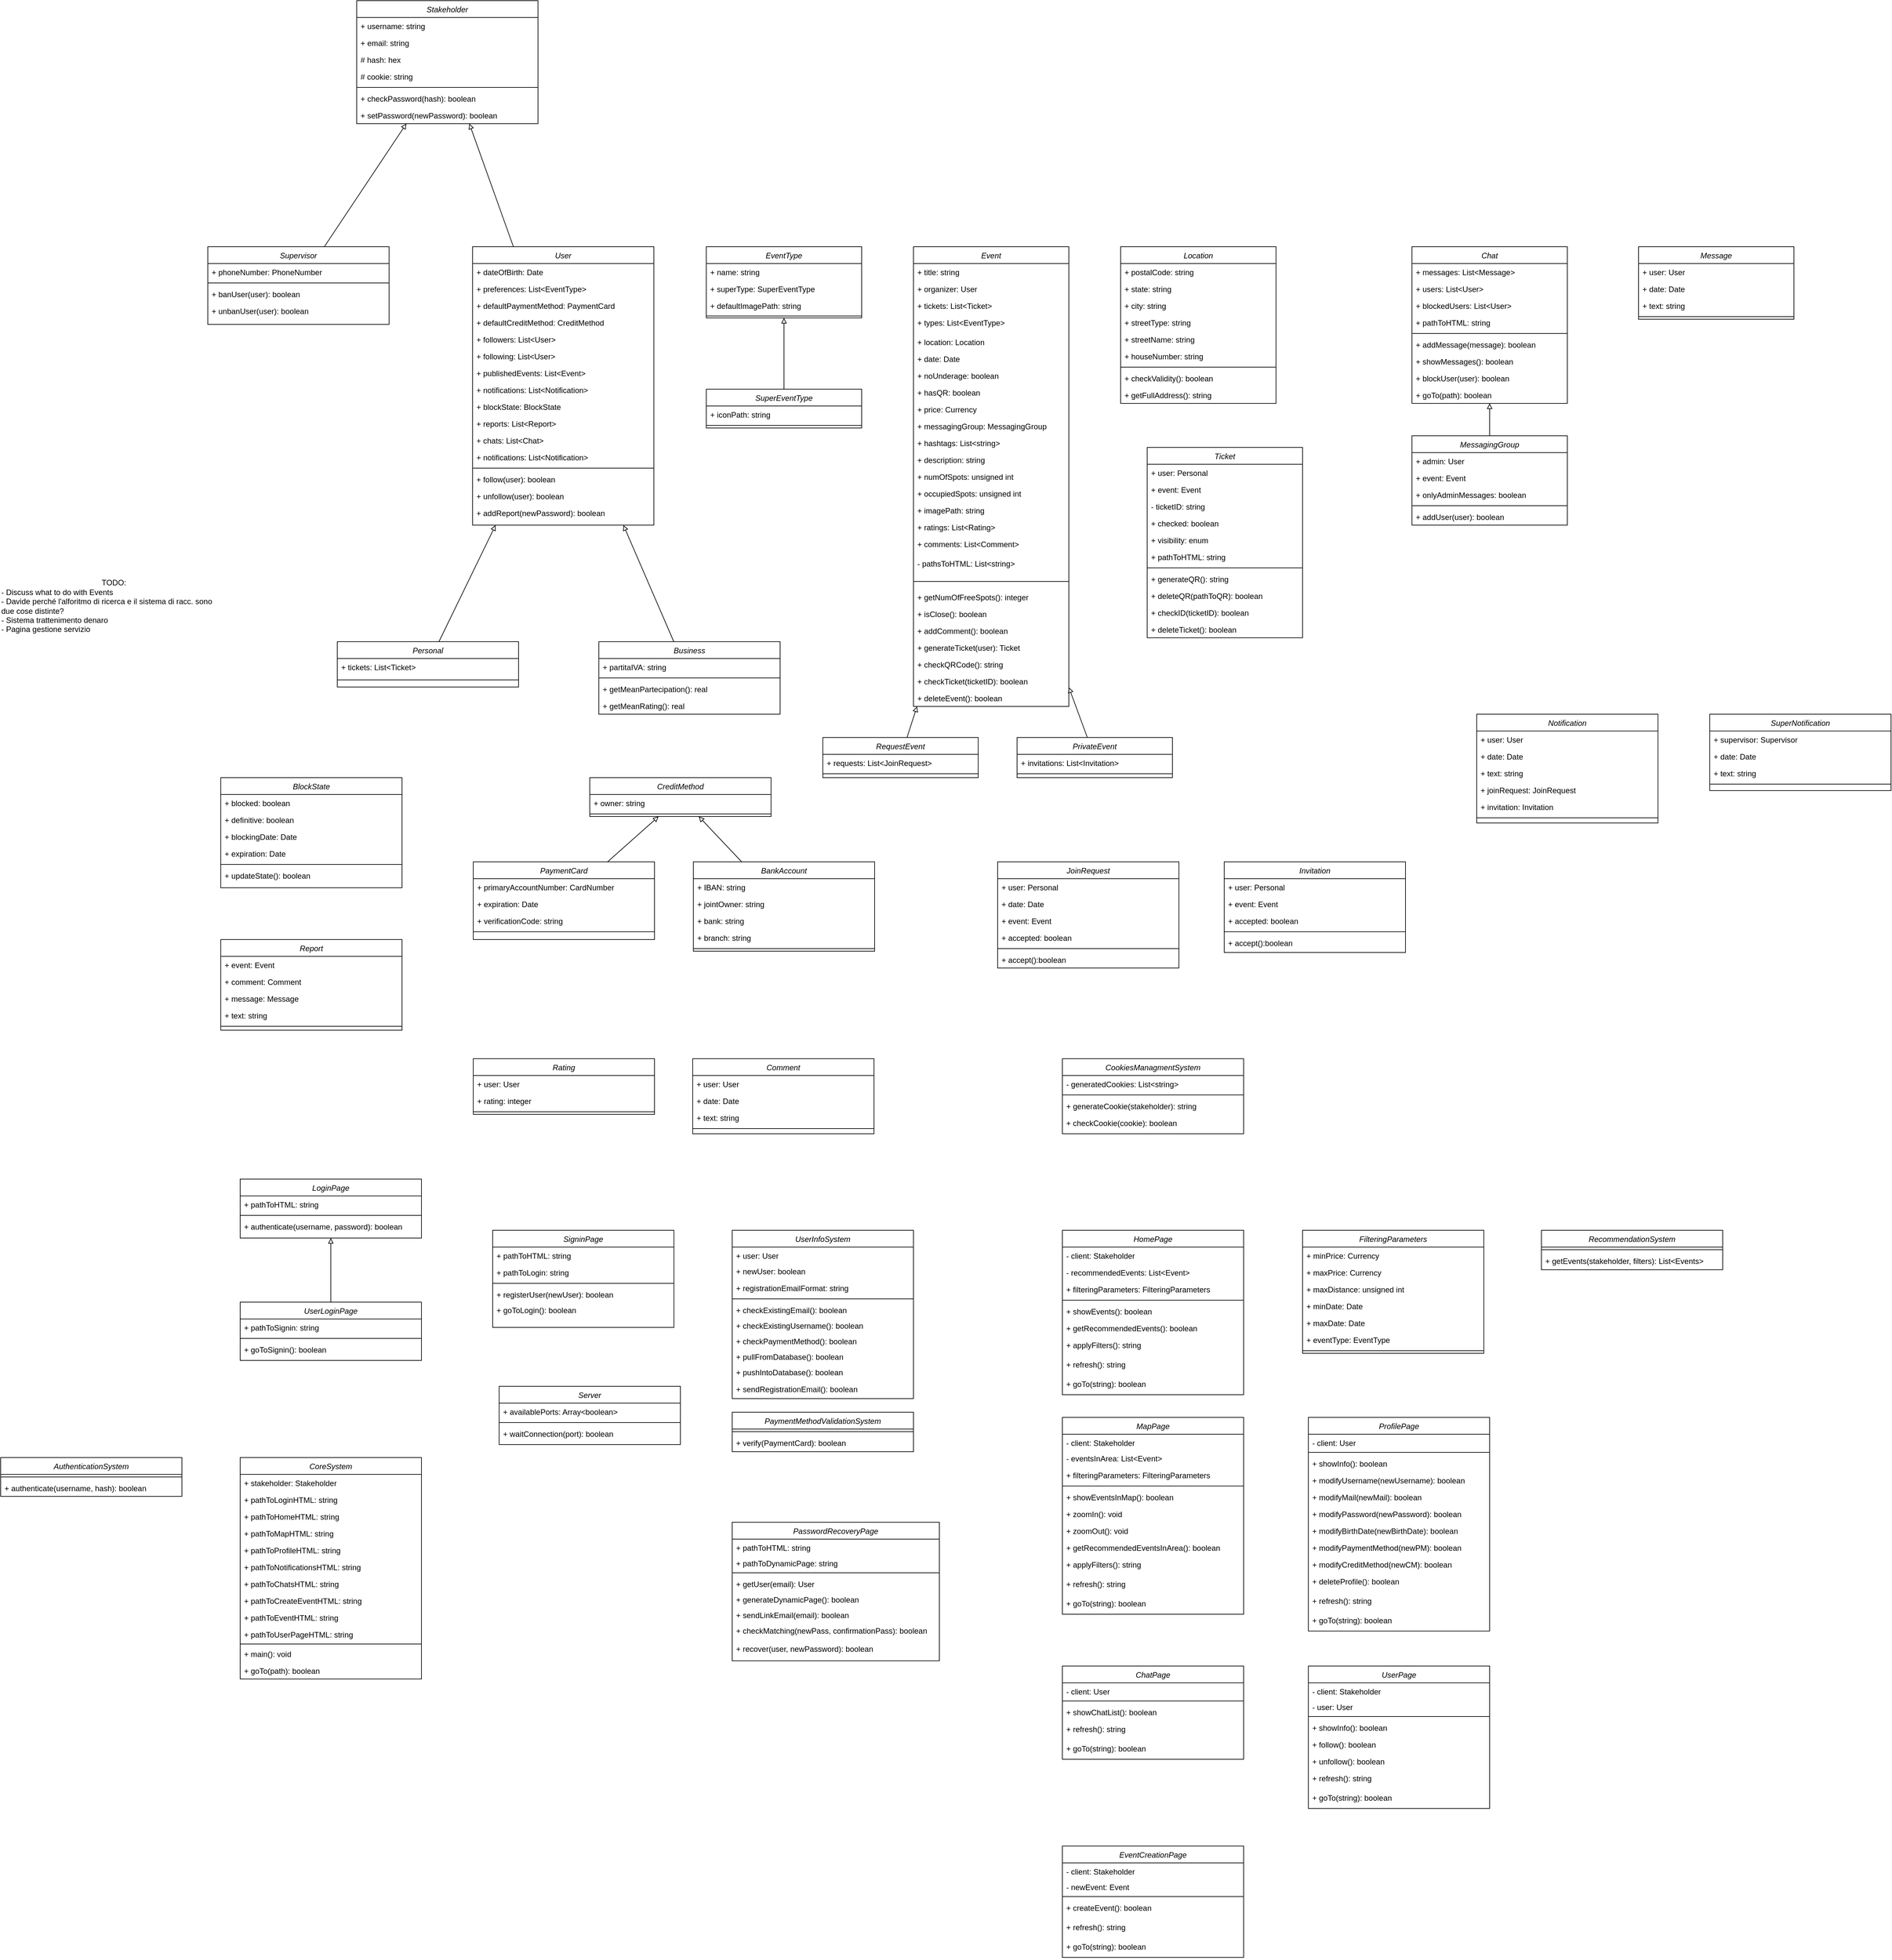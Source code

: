 <mxfile version="20.8.20" type="device"><diagram id="C5RBs43oDa-KdzZeNtuy" name="Page-1"><mxGraphModel dx="4558" dy="-21" grid="1" gridSize="10" guides="1" tooltips="1" connect="1" arrows="1" fold="1" page="1" pageScale="1" pageWidth="827" pageHeight="1169" math="0" shadow="0"><root><mxCell id="WIyWlLk6GJQsqaUBKTNV-0"/><mxCell id="WIyWlLk6GJQsqaUBKTNV-1" parent="WIyWlLk6GJQsqaUBKTNV-0"/><mxCell id="Av9cRluXX67bP8Hjo0Q4-128" style="edgeStyle=none;rounded=0;orthogonalLoop=1;jettySize=auto;html=1;endArrow=block;endFill=0;" parent="WIyWlLk6GJQsqaUBKTNV-1" source="zkfFHV4jXpPFQw0GAbJ--0" target="Av9cRluXX67bP8Hjo0Q4-104" edge="1"><mxGeometry relative="1" as="geometry"/></mxCell><mxCell id="zkfFHV4jXpPFQw0GAbJ--0" value="User" style="swimlane;fontStyle=2;align=center;verticalAlign=top;childLayout=stackLayout;horizontal=1;startSize=26;horizontalStack=0;resizeParent=1;resizeLast=0;collapsible=1;marginBottom=0;rounded=0;shadow=0;strokeWidth=1;" parent="WIyWlLk6GJQsqaUBKTNV-1" vertex="1"><mxGeometry x="79" y="3020" width="280" height="430" as="geometry"><mxRectangle x="230" y="140" width="160" height="26" as="alternateBounds"/></mxGeometry></mxCell><mxCell id="7_y_cH9neAERSB3zRAGL-2" value="+ dateOfBirth: Date" style="text;align=left;verticalAlign=top;spacingLeft=4;spacingRight=4;overflow=hidden;rotatable=0;points=[[0,0.5],[1,0.5]];portConstraint=eastwest;rounded=0;shadow=0;html=0;" parent="zkfFHV4jXpPFQw0GAbJ--0" vertex="1"><mxGeometry y="26" width="280" height="26" as="geometry"/></mxCell><mxCell id="7_y_cH9neAERSB3zRAGL-4" value="+ preferences: List&lt;EventType&gt;" style="text;align=left;verticalAlign=top;spacingLeft=4;spacingRight=4;overflow=hidden;rotatable=0;points=[[0,0.5],[1,0.5]];portConstraint=eastwest;rounded=0;shadow=0;html=0;" parent="zkfFHV4jXpPFQw0GAbJ--0" vertex="1"><mxGeometry y="52" width="280" height="26" as="geometry"/></mxCell><mxCell id="7_y_cH9neAERSB3zRAGL-3" value="+ defaultPaymentMethod: PaymentCard" style="text;align=left;verticalAlign=top;spacingLeft=4;spacingRight=4;overflow=hidden;rotatable=0;points=[[0,0.5],[1,0.5]];portConstraint=eastwest;rounded=0;shadow=0;html=0;" parent="zkfFHV4jXpPFQw0GAbJ--0" vertex="1"><mxGeometry y="78" width="280" height="26" as="geometry"/></mxCell><mxCell id="7_y_cH9neAERSB3zRAGL-1" value="+ defaultCreditMethod: CreditMethod" style="text;align=left;verticalAlign=top;spacingLeft=4;spacingRight=4;overflow=hidden;rotatable=0;points=[[0,0.5],[1,0.5]];portConstraint=eastwest;rounded=0;shadow=0;html=0;" parent="zkfFHV4jXpPFQw0GAbJ--0" vertex="1"><mxGeometry y="104" width="280" height="26" as="geometry"/></mxCell><mxCell id="RXgNsgyeCWXD4rOQvOt6-160" value="+ followers: List&lt;User&gt;" style="text;align=left;verticalAlign=top;spacingLeft=4;spacingRight=4;overflow=hidden;rotatable=0;points=[[0,0.5],[1,0.5]];portConstraint=eastwest;rounded=0;shadow=0;html=0;" parent="zkfFHV4jXpPFQw0GAbJ--0" vertex="1"><mxGeometry y="130" width="280" height="26" as="geometry"/></mxCell><mxCell id="RXgNsgyeCWXD4rOQvOt6-161" value="+ following: List&lt;User&gt;" style="text;align=left;verticalAlign=top;spacingLeft=4;spacingRight=4;overflow=hidden;rotatable=0;points=[[0,0.5],[1,0.5]];portConstraint=eastwest;rounded=0;shadow=0;html=0;" parent="zkfFHV4jXpPFQw0GAbJ--0" vertex="1"><mxGeometry y="156" width="280" height="26" as="geometry"/></mxCell><mxCell id="7_y_cH9neAERSB3zRAGL-133" value="+ publishedEvents: List&lt;Event&gt;" style="text;align=left;verticalAlign=top;spacingLeft=4;spacingRight=4;overflow=hidden;rotatable=0;points=[[0,0.5],[1,0.5]];portConstraint=eastwest;rounded=0;shadow=0;html=0;" parent="zkfFHV4jXpPFQw0GAbJ--0" vertex="1"><mxGeometry y="182" width="280" height="26" as="geometry"/></mxCell><mxCell id="Av9cRluXX67bP8Hjo0Q4-22" value="+ notifications: List&lt;Notification&gt;" style="text;align=left;verticalAlign=top;spacingLeft=4;spacingRight=4;overflow=hidden;rotatable=0;points=[[0,0.5],[1,0.5]];portConstraint=eastwest;rounded=0;shadow=0;html=0;" parent="zkfFHV4jXpPFQw0GAbJ--0" vertex="1"><mxGeometry y="208" width="280" height="26" as="geometry"/></mxCell><mxCell id="RXgNsgyeCWXD4rOQvOt6-24" value="+ blockState: BlockState" style="text;align=left;verticalAlign=top;spacingLeft=4;spacingRight=4;overflow=hidden;rotatable=0;points=[[0,0.5],[1,0.5]];portConstraint=eastwest;rounded=0;shadow=0;html=0;" parent="zkfFHV4jXpPFQw0GAbJ--0" vertex="1"><mxGeometry y="234" width="280" height="26" as="geometry"/></mxCell><mxCell id="RXgNsgyeCWXD4rOQvOt6-26" value="+ reports: List&lt;Report&gt;" style="text;align=left;verticalAlign=top;spacingLeft=4;spacingRight=4;overflow=hidden;rotatable=0;points=[[0,0.5],[1,0.5]];portConstraint=eastwest;rounded=0;shadow=0;html=0;" parent="zkfFHV4jXpPFQw0GAbJ--0" vertex="1"><mxGeometry y="260" width="280" height="26" as="geometry"/></mxCell><mxCell id="RXgNsgyeCWXD4rOQvOt6-122" value="+ chats: List&lt;Chat&gt;" style="text;align=left;verticalAlign=top;spacingLeft=4;spacingRight=4;overflow=hidden;rotatable=0;points=[[0,0.5],[1,0.5]];portConstraint=eastwest;rounded=0;shadow=0;html=0;" parent="zkfFHV4jXpPFQw0GAbJ--0" vertex="1"><mxGeometry y="286" width="280" height="26" as="geometry"/></mxCell><mxCell id="RXgNsgyeCWXD4rOQvOt6-157" value="+ notifications: List&lt;Notification&gt;" style="text;align=left;verticalAlign=top;spacingLeft=4;spacingRight=4;overflow=hidden;rotatable=0;points=[[0,0.5],[1,0.5]];portConstraint=eastwest;rounded=0;shadow=0;html=0;" parent="zkfFHV4jXpPFQw0GAbJ--0" vertex="1"><mxGeometry y="312" width="280" height="26" as="geometry"/></mxCell><mxCell id="zkfFHV4jXpPFQw0GAbJ--4" value="" style="line;html=1;strokeWidth=1;align=left;verticalAlign=middle;spacingTop=-1;spacingLeft=3;spacingRight=3;rotatable=0;labelPosition=right;points=[];portConstraint=eastwest;" parent="zkfFHV4jXpPFQw0GAbJ--0" vertex="1"><mxGeometry y="338" width="280" height="8" as="geometry"/></mxCell><mxCell id="RXgNsgyeCWXD4rOQvOt6-158" value="+ follow(user): boolean" style="text;align=left;verticalAlign=top;spacingLeft=4;spacingRight=4;overflow=hidden;rotatable=0;points=[[0,0.5],[1,0.5]];portConstraint=eastwest;rounded=0;shadow=0;html=0;" parent="zkfFHV4jXpPFQw0GAbJ--0" vertex="1"><mxGeometry y="346" width="280" height="26" as="geometry"/></mxCell><mxCell id="RXgNsgyeCWXD4rOQvOt6-159" value="+ unfollow(user): boolean" style="text;align=left;verticalAlign=top;spacingLeft=4;spacingRight=4;overflow=hidden;rotatable=0;points=[[0,0.5],[1,0.5]];portConstraint=eastwest;rounded=0;shadow=0;html=0;" parent="zkfFHV4jXpPFQw0GAbJ--0" vertex="1"><mxGeometry y="372" width="280" height="26" as="geometry"/></mxCell><mxCell id="RXgNsgyeCWXD4rOQvOt6-30" value="+ addReport(newPassword): boolean" style="text;align=left;verticalAlign=top;spacingLeft=4;spacingRight=4;overflow=hidden;rotatable=0;points=[[0,0.5],[1,0.5]];portConstraint=eastwest;rounded=0;shadow=0;html=0;" parent="zkfFHV4jXpPFQw0GAbJ--0" vertex="1"><mxGeometry y="398" width="280" height="26" as="geometry"/></mxCell><mxCell id="7_y_cH9neAERSB3zRAGL-16" value="EventType" style="swimlane;fontStyle=2;align=center;verticalAlign=top;childLayout=stackLayout;horizontal=1;startSize=26;horizontalStack=0;resizeParent=1;resizeLast=0;collapsible=1;marginBottom=0;rounded=0;shadow=0;strokeWidth=1;" parent="WIyWlLk6GJQsqaUBKTNV-1" vertex="1"><mxGeometry x="440" y="3020" width="240" height="110" as="geometry"><mxRectangle x="430" y="80" width="160" height="26" as="alternateBounds"/></mxGeometry></mxCell><mxCell id="7_y_cH9neAERSB3zRAGL-17" value="+ name: string" style="text;align=left;verticalAlign=top;spacingLeft=4;spacingRight=4;overflow=hidden;rotatable=0;points=[[0,0.5],[1,0.5]];portConstraint=eastwest;" parent="7_y_cH9neAERSB3zRAGL-16" vertex="1"><mxGeometry y="26" width="240" height="26" as="geometry"/></mxCell><mxCell id="7_y_cH9neAERSB3zRAGL-48" value="+ superType: SuperEventType" style="text;align=left;verticalAlign=top;spacingLeft=4;spacingRight=4;overflow=hidden;rotatable=0;points=[[0,0.5],[1,0.5]];portConstraint=eastwest;rounded=0;shadow=0;html=0;" parent="7_y_cH9neAERSB3zRAGL-16" vertex="1"><mxGeometry y="52" width="240" height="26" as="geometry"/></mxCell><mxCell id="RXgNsgyeCWXD4rOQvOt6-2" value="+ defaultImagePath: string" style="text;align=left;verticalAlign=top;spacingLeft=4;spacingRight=4;overflow=hidden;rotatable=0;points=[[0,0.5],[1,0.5]];portConstraint=eastwest;rounded=0;shadow=0;html=0;" parent="7_y_cH9neAERSB3zRAGL-16" vertex="1"><mxGeometry y="78" width="240" height="26" as="geometry"/></mxCell><mxCell id="7_y_cH9neAERSB3zRAGL-24" value="" style="line;html=1;strokeWidth=1;align=left;verticalAlign=middle;spacingTop=-1;spacingLeft=3;spacingRight=3;rotatable=0;labelPosition=right;points=[];portConstraint=eastwest;" parent="7_y_cH9neAERSB3zRAGL-16" vertex="1"><mxGeometry y="104" width="240" height="6" as="geometry"/></mxCell><mxCell id="7_y_cH9neAERSB3zRAGL-26" value="Event" style="swimlane;fontStyle=2;align=center;verticalAlign=top;childLayout=stackLayout;horizontal=1;startSize=26;horizontalStack=0;resizeParent=1;resizeLast=0;collapsible=1;marginBottom=0;rounded=0;shadow=0;strokeWidth=1;" parent="WIyWlLk6GJQsqaUBKTNV-1" vertex="1"><mxGeometry x="760" y="3020" width="240" height="710" as="geometry"><mxRectangle x="230" y="140" width="160" height="26" as="alternateBounds"/></mxGeometry></mxCell><mxCell id="7_y_cH9neAERSB3zRAGL-27" value="+ title: string" style="text;align=left;verticalAlign=top;spacingLeft=4;spacingRight=4;overflow=hidden;rotatable=0;points=[[0,0.5],[1,0.5]];portConstraint=eastwest;" parent="7_y_cH9neAERSB3zRAGL-26" vertex="1"><mxGeometry y="26" width="240" height="26" as="geometry"/></mxCell><mxCell id="Av9cRluXX67bP8Hjo0Q4-9" value="+ organizer: User" style="text;align=left;verticalAlign=top;spacingLeft=4;spacingRight=4;overflow=hidden;rotatable=0;points=[[0,0.5],[1,0.5]];portConstraint=eastwest;" parent="7_y_cH9neAERSB3zRAGL-26" vertex="1"><mxGeometry y="52" width="240" height="26" as="geometry"/></mxCell><mxCell id="Av9cRluXX67bP8Hjo0Q4-12" value="+ tickets: List&lt;Ticket&gt;" style="text;align=left;verticalAlign=top;spacingLeft=4;spacingRight=4;overflow=hidden;rotatable=0;points=[[0,0.5],[1,0.5]];portConstraint=eastwest;" parent="7_y_cH9neAERSB3zRAGL-26" vertex="1"><mxGeometry y="78" width="240" height="26" as="geometry"/></mxCell><mxCell id="7_y_cH9neAERSB3zRAGL-28" value="+ types: List&lt;EventType&gt;" style="text;align=left;verticalAlign=top;spacingLeft=4;spacingRight=4;overflow=hidden;rotatable=0;points=[[0,0.5],[1,0.5]];portConstraint=eastwest;rounded=0;shadow=0;html=0;" parent="7_y_cH9neAERSB3zRAGL-26" vertex="1"><mxGeometry y="104" width="240" height="30" as="geometry"/></mxCell><mxCell id="7_y_cH9neAERSB3zRAGL-29" value="+ location: Location" style="text;align=left;verticalAlign=top;spacingLeft=4;spacingRight=4;overflow=hidden;rotatable=0;points=[[0,0.5],[1,0.5]];portConstraint=eastwest;rounded=0;shadow=0;html=0;" parent="7_y_cH9neAERSB3zRAGL-26" vertex="1"><mxGeometry y="134" width="240" height="26" as="geometry"/></mxCell><mxCell id="7_y_cH9neAERSB3zRAGL-30" value="+ date: Date" style="text;align=left;verticalAlign=top;spacingLeft=4;spacingRight=4;overflow=hidden;rotatable=0;points=[[0,0.5],[1,0.5]];portConstraint=eastwest;rounded=0;shadow=0;html=0;" parent="7_y_cH9neAERSB3zRAGL-26" vertex="1"><mxGeometry y="160" width="240" height="26" as="geometry"/></mxCell><mxCell id="7_y_cH9neAERSB3zRAGL-31" value="+ noUnderage: boolean" style="text;align=left;verticalAlign=top;spacingLeft=4;spacingRight=4;overflow=hidden;rotatable=0;points=[[0,0.5],[1,0.5]];portConstraint=eastwest;rounded=0;shadow=0;html=0;" parent="7_y_cH9neAERSB3zRAGL-26" vertex="1"><mxGeometry y="186" width="240" height="26" as="geometry"/></mxCell><mxCell id="RXgNsgyeCWXD4rOQvOt6-152" value="+ hasQR: boolean" style="text;align=left;verticalAlign=top;spacingLeft=4;spacingRight=4;overflow=hidden;rotatable=0;points=[[0,0.5],[1,0.5]];portConstraint=eastwest;rounded=0;shadow=0;html=0;" parent="7_y_cH9neAERSB3zRAGL-26" vertex="1"><mxGeometry y="212" width="240" height="26" as="geometry"/></mxCell><mxCell id="7_y_cH9neAERSB3zRAGL-32" value="+ price: Currency" style="text;align=left;verticalAlign=top;spacingLeft=4;spacingRight=4;overflow=hidden;rotatable=0;points=[[0,0.5],[1,0.5]];portConstraint=eastwest;rounded=0;shadow=0;html=0;" parent="7_y_cH9neAERSB3zRAGL-26" vertex="1"><mxGeometry y="238" width="240" height="26" as="geometry"/></mxCell><mxCell id="7_y_cH9neAERSB3zRAGL-160" value="+ messagingGroup: MessagingGroup" style="text;align=left;verticalAlign=top;spacingLeft=4;spacingRight=4;overflow=hidden;rotatable=0;points=[[0,0.5],[1,0.5]];portConstraint=eastwest;rounded=0;shadow=0;html=0;" parent="7_y_cH9neAERSB3zRAGL-26" vertex="1"><mxGeometry y="264" width="240" height="26" as="geometry"/></mxCell><mxCell id="7_y_cH9neAERSB3zRAGL-171" value="+ hashtags: List&lt;string&gt;" style="text;align=left;verticalAlign=top;spacingLeft=4;spacingRight=4;overflow=hidden;rotatable=0;points=[[0,0.5],[1,0.5]];portConstraint=eastwest;rounded=0;shadow=0;html=0;" parent="7_y_cH9neAERSB3zRAGL-26" vertex="1"><mxGeometry y="290" width="240" height="26" as="geometry"/></mxCell><mxCell id="7_y_cH9neAERSB3zRAGL-172" value="+ description: string" style="text;align=left;verticalAlign=top;spacingLeft=4;spacingRight=4;overflow=hidden;rotatable=0;points=[[0,0.5],[1,0.5]];portConstraint=eastwest;rounded=0;shadow=0;html=0;" parent="7_y_cH9neAERSB3zRAGL-26" vertex="1"><mxGeometry y="316" width="240" height="26" as="geometry"/></mxCell><mxCell id="7_y_cH9neAERSB3zRAGL-173" value="+ numOfSpots: unsigned int" style="text;align=left;verticalAlign=top;spacingLeft=4;spacingRight=4;overflow=hidden;rotatable=0;points=[[0,0.5],[1,0.5]];portConstraint=eastwest;rounded=0;shadow=0;html=0;" parent="7_y_cH9neAERSB3zRAGL-26" vertex="1"><mxGeometry y="342" width="240" height="26" as="geometry"/></mxCell><mxCell id="7_y_cH9neAERSB3zRAGL-174" value="+ occupiedSpots: unsigned int" style="text;align=left;verticalAlign=top;spacingLeft=4;spacingRight=4;overflow=hidden;rotatable=0;points=[[0,0.5],[1,0.5]];portConstraint=eastwest;rounded=0;shadow=0;html=0;" parent="7_y_cH9neAERSB3zRAGL-26" vertex="1"><mxGeometry y="368" width="240" height="26" as="geometry"/></mxCell><mxCell id="RXgNsgyeCWXD4rOQvOt6-6" value="+ imagePath: string" style="text;align=left;verticalAlign=top;spacingLeft=4;spacingRight=4;overflow=hidden;rotatable=0;points=[[0,0.5],[1,0.5]];portConstraint=eastwest;rounded=0;shadow=0;html=0;" parent="7_y_cH9neAERSB3zRAGL-26" vertex="1"><mxGeometry y="394" width="240" height="26" as="geometry"/></mxCell><mxCell id="RXgNsgyeCWXD4rOQvOt6-10" value="+ ratings: List&lt;Rating&gt;" style="text;align=left;verticalAlign=top;spacingLeft=4;spacingRight=4;overflow=hidden;rotatable=0;points=[[0,0.5],[1,0.5]];portConstraint=eastwest;rounded=0;shadow=0;html=0;" parent="7_y_cH9neAERSB3zRAGL-26" vertex="1"><mxGeometry y="420" width="240" height="26" as="geometry"/></mxCell><mxCell id="RXgNsgyeCWXD4rOQvOt6-11" value="+ comments: List&lt;Comment&gt;" style="text;align=left;verticalAlign=top;spacingLeft=4;spacingRight=4;overflow=hidden;rotatable=0;points=[[0,0.5],[1,0.5]];portConstraint=eastwest;rounded=0;shadow=0;html=0;" parent="7_y_cH9neAERSB3zRAGL-26" vertex="1"><mxGeometry y="446" width="240" height="30" as="geometry"/></mxCell><mxCell id="Av9cRluXX67bP8Hjo0Q4-3" value="- pathsToHTML: List&lt;string&gt;" style="text;align=left;verticalAlign=top;spacingLeft=4;spacingRight=4;overflow=hidden;rotatable=0;points=[[0,0.5],[1,0.5]];portConstraint=eastwest;rounded=0;shadow=0;html=0;" parent="7_y_cH9neAERSB3zRAGL-26" vertex="1"><mxGeometry y="476" width="240" height="30" as="geometry"/></mxCell><mxCell id="7_y_cH9neAERSB3zRAGL-34" value="" style="line;html=1;strokeWidth=1;align=left;verticalAlign=middle;spacingTop=-1;spacingLeft=3;spacingRight=3;rotatable=0;labelPosition=right;points=[];portConstraint=eastwest;" parent="7_y_cH9neAERSB3zRAGL-26" vertex="1"><mxGeometry y="506" width="240" height="22" as="geometry"/></mxCell><mxCell id="7_y_cH9neAERSB3zRAGL-196" value="+ getNumOfFreeSpots(): integer" style="text;align=left;verticalAlign=top;spacingLeft=4;spacingRight=4;overflow=hidden;rotatable=0;points=[[0,0.5],[1,0.5]];portConstraint=eastwest;" parent="7_y_cH9neAERSB3zRAGL-26" vertex="1"><mxGeometry y="528" width="240" height="26" as="geometry"/></mxCell><mxCell id="7_y_cH9neAERSB3zRAGL-198" value="+ isClose(): boolean" style="text;align=left;verticalAlign=top;spacingLeft=4;spacingRight=4;overflow=hidden;rotatable=0;points=[[0,0.5],[1,0.5]];portConstraint=eastwest;" parent="7_y_cH9neAERSB3zRAGL-26" vertex="1"><mxGeometry y="554" width="240" height="26" as="geometry"/></mxCell><mxCell id="RXgNsgyeCWXD4rOQvOt6-142" value="+ addComment(): boolean" style="text;align=left;verticalAlign=top;spacingLeft=4;spacingRight=4;overflow=hidden;rotatable=0;points=[[0,0.5],[1,0.5]];portConstraint=eastwest;" parent="7_y_cH9neAERSB3zRAGL-26" vertex="1"><mxGeometry y="580" width="240" height="26" as="geometry"/></mxCell><mxCell id="Av9cRluXX67bP8Hjo0Q4-5" value="+ generateTicket(user): Ticket" style="text;align=left;verticalAlign=top;spacingLeft=4;spacingRight=4;overflow=hidden;rotatable=0;points=[[0,0.5],[1,0.5]];portConstraint=eastwest;" parent="7_y_cH9neAERSB3zRAGL-26" vertex="1"><mxGeometry y="606" width="240" height="26" as="geometry"/></mxCell><mxCell id="Av9cRluXX67bP8Hjo0Q4-17" value="+ checkQRCode(): string" style="text;align=left;verticalAlign=top;spacingLeft=4;spacingRight=4;overflow=hidden;rotatable=0;points=[[0,0.5],[1,0.5]];portConstraint=eastwest;" parent="7_y_cH9neAERSB3zRAGL-26" vertex="1"><mxGeometry y="632" width="240" height="26" as="geometry"/></mxCell><mxCell id="Av9cRluXX67bP8Hjo0Q4-16" value="+ checkTicket(ticketID): boolean" style="text;align=left;verticalAlign=top;spacingLeft=4;spacingRight=4;overflow=hidden;rotatable=0;points=[[0,0.5],[1,0.5]];portConstraint=eastwest;" parent="7_y_cH9neAERSB3zRAGL-26" vertex="1"><mxGeometry y="658" width="240" height="26" as="geometry"/></mxCell><mxCell id="Av9cRluXX67bP8Hjo0Q4-11" value="+ deleteEvent(): boolean" style="text;align=left;verticalAlign=top;spacingLeft=4;spacingRight=4;overflow=hidden;rotatable=0;points=[[0,0.5],[1,0.5]];portConstraint=eastwest;" parent="7_y_cH9neAERSB3zRAGL-26" vertex="1"><mxGeometry y="684" width="240" height="26" as="geometry"/></mxCell><mxCell id="7_y_cH9neAERSB3zRAGL-50" value="SuperEventType" style="swimlane;fontStyle=2;align=center;verticalAlign=top;childLayout=stackLayout;horizontal=1;startSize=26;horizontalStack=0;resizeParent=1;resizeLast=0;collapsible=1;marginBottom=0;rounded=0;shadow=0;strokeWidth=1;" parent="WIyWlLk6GJQsqaUBKTNV-1" vertex="1"><mxGeometry x="440" y="3240" width="240" height="60" as="geometry"><mxRectangle x="440" y="300" width="160" height="26" as="alternateBounds"/></mxGeometry></mxCell><mxCell id="RXgNsgyeCWXD4rOQvOt6-5" value="+ iconPath: string" style="text;align=left;verticalAlign=top;spacingLeft=4;spacingRight=4;overflow=hidden;rotatable=0;points=[[0,0.5],[1,0.5]];portConstraint=eastwest;rounded=0;shadow=0;html=0;" parent="7_y_cH9neAERSB3zRAGL-50" vertex="1"><mxGeometry y="26" width="240" height="26" as="geometry"/></mxCell><mxCell id="7_y_cH9neAERSB3zRAGL-53" value="" style="line;html=1;strokeWidth=1;align=left;verticalAlign=middle;spacingTop=-1;spacingLeft=3;spacingRight=3;rotatable=0;labelPosition=right;points=[];portConstraint=eastwest;" parent="7_y_cH9neAERSB3zRAGL-50" vertex="1"><mxGeometry y="52" width="240" height="8" as="geometry"/></mxCell><mxCell id="7_y_cH9neAERSB3zRAGL-55" value="" style="endArrow=block;html=1;rounded=0;entryX=0.5;entryY=1;entryDx=0;entryDy=0;exitX=0.5;exitY=0;exitDx=0;exitDy=0;endFill=0;" parent="WIyWlLk6GJQsqaUBKTNV-1" source="7_y_cH9neAERSB3zRAGL-50" target="7_y_cH9neAERSB3zRAGL-16" edge="1"><mxGeometry width="50" height="50" relative="1" as="geometry"><mxPoint x="520" y="3380" as="sourcePoint"/><mxPoint x="570" y="3330" as="targetPoint"/></mxGeometry></mxCell><mxCell id="7_y_cH9neAERSB3zRAGL-148" value="" style="rounded=0;orthogonalLoop=1;jettySize=auto;html=1;endArrow=block;endFill=0;" parent="WIyWlLk6GJQsqaUBKTNV-1" source="7_y_cH9neAERSB3zRAGL-100" target="zkfFHV4jXpPFQw0GAbJ--0" edge="1"><mxGeometry relative="1" as="geometry"><mxPoint x="210.6" y="3287.974" as="targetPoint"/></mxGeometry></mxCell><mxCell id="7_y_cH9neAERSB3zRAGL-100" value="Personal" style="swimlane;fontStyle=2;align=center;verticalAlign=top;childLayout=stackLayout;horizontal=1;startSize=26;horizontalStack=0;resizeParent=1;resizeLast=0;collapsible=1;marginBottom=0;rounded=0;shadow=0;strokeWidth=1;" parent="WIyWlLk6GJQsqaUBKTNV-1" vertex="1"><mxGeometry x="-130" y="3630" width="280" height="70" as="geometry"><mxRectangle x="230" y="140" width="160" height="26" as="alternateBounds"/></mxGeometry></mxCell><mxCell id="7_y_cH9neAERSB3zRAGL-132" value="+ tickets: List&lt;Ticket&gt;" style="text;align=left;verticalAlign=top;spacingLeft=4;spacingRight=4;overflow=hidden;rotatable=0;points=[[0,0.5],[1,0.5]];portConstraint=eastwest;rounded=0;shadow=0;html=0;" parent="7_y_cH9neAERSB3zRAGL-100" vertex="1"><mxGeometry y="26" width="280" height="26" as="geometry"/></mxCell><mxCell id="7_y_cH9neAERSB3zRAGL-108" value="" style="line;html=1;strokeWidth=1;align=left;verticalAlign=middle;spacingTop=-1;spacingLeft=3;spacingRight=3;rotatable=0;labelPosition=right;points=[];portConstraint=eastwest;" parent="7_y_cH9neAERSB3zRAGL-100" vertex="1"><mxGeometry y="52" width="280" height="14" as="geometry"/></mxCell><mxCell id="7_y_cH9neAERSB3zRAGL-149" style="edgeStyle=none;rounded=0;orthogonalLoop=1;jettySize=auto;html=1;endArrow=block;endFill=0;" parent="WIyWlLk6GJQsqaUBKTNV-1" source="7_y_cH9neAERSB3zRAGL-116" target="zkfFHV4jXpPFQw0GAbJ--0" edge="1"><mxGeometry relative="1" as="geometry"><mxPoint x="224.93" y="3288" as="targetPoint"/></mxGeometry></mxCell><mxCell id="7_y_cH9neAERSB3zRAGL-116" value="Business" style="swimlane;fontStyle=2;align=center;verticalAlign=top;childLayout=stackLayout;horizontal=1;startSize=26;horizontalStack=0;resizeParent=1;resizeLast=0;collapsible=1;marginBottom=0;rounded=0;shadow=0;strokeWidth=1;" parent="WIyWlLk6GJQsqaUBKTNV-1" vertex="1"><mxGeometry x="274" y="3630" width="280" height="112" as="geometry"><mxRectangle x="230" y="140" width="160" height="26" as="alternateBounds"/></mxGeometry></mxCell><mxCell id="7_y_cH9neAERSB3zRAGL-141" value="+ partitaIVA: string" style="text;align=left;verticalAlign=top;spacingLeft=4;spacingRight=4;overflow=hidden;rotatable=0;points=[[0,0.5],[1,0.5]];portConstraint=eastwest;rounded=0;shadow=0;html=0;" parent="7_y_cH9neAERSB3zRAGL-116" vertex="1"><mxGeometry y="26" width="280" height="26" as="geometry"/></mxCell><mxCell id="7_y_cH9neAERSB3zRAGL-124" value="" style="line;html=1;strokeWidth=1;align=left;verticalAlign=middle;spacingTop=-1;spacingLeft=3;spacingRight=3;rotatable=0;labelPosition=right;points=[];portConstraint=eastwest;" parent="7_y_cH9neAERSB3zRAGL-116" vertex="1"><mxGeometry y="52" width="280" height="8" as="geometry"/></mxCell><mxCell id="7_y_cH9neAERSB3zRAGL-131" value="+ getMeanPartecipation(): real" style="text;align=left;verticalAlign=top;spacingLeft=4;spacingRight=4;overflow=hidden;rotatable=0;points=[[0,0.5],[1,0.5]];portConstraint=eastwest;rounded=0;shadow=0;html=0;" parent="7_y_cH9neAERSB3zRAGL-116" vertex="1"><mxGeometry y="60" width="280" height="26" as="geometry"/></mxCell><mxCell id="7_y_cH9neAERSB3zRAGL-140" value="+ getMeanRating(): real" style="text;align=left;verticalAlign=top;spacingLeft=4;spacingRight=4;overflow=hidden;rotatable=0;points=[[0,0.5],[1,0.5]];portConstraint=eastwest;rounded=0;shadow=0;html=0;" parent="7_y_cH9neAERSB3zRAGL-116" vertex="1"><mxGeometry y="86" width="280" height="26" as="geometry"/></mxCell><mxCell id="7_y_cH9neAERSB3zRAGL-150" value="Location" style="swimlane;fontStyle=2;align=center;verticalAlign=top;childLayout=stackLayout;horizontal=1;startSize=26;horizontalStack=0;resizeParent=1;resizeLast=0;collapsible=1;marginBottom=0;rounded=0;shadow=0;strokeWidth=1;" parent="WIyWlLk6GJQsqaUBKTNV-1" vertex="1"><mxGeometry x="1080" y="3020" width="240" height="242" as="geometry"><mxRectangle x="230" y="140" width="160" height="26" as="alternateBounds"/></mxGeometry></mxCell><mxCell id="7_y_cH9neAERSB3zRAGL-151" value="+ postalCode: string" style="text;align=left;verticalAlign=top;spacingLeft=4;spacingRight=4;overflow=hidden;rotatable=0;points=[[0,0.5],[1,0.5]];portConstraint=eastwest;" parent="7_y_cH9neAERSB3zRAGL-150" vertex="1"><mxGeometry y="26" width="240" height="26" as="geometry"/></mxCell><mxCell id="RXgNsgyeCWXD4rOQvOt6-7" value="+ state: string" style="text;align=left;verticalAlign=top;spacingLeft=4;spacingRight=4;overflow=hidden;rotatable=0;points=[[0,0.5],[1,0.5]];portConstraint=eastwest;" parent="7_y_cH9neAERSB3zRAGL-150" vertex="1"><mxGeometry y="52" width="240" height="26" as="geometry"/></mxCell><mxCell id="7_y_cH9neAERSB3zRAGL-152" value="+ city: string" style="text;align=left;verticalAlign=top;spacingLeft=4;spacingRight=4;overflow=hidden;rotatable=0;points=[[0,0.5],[1,0.5]];portConstraint=eastwest;rounded=0;shadow=0;html=0;" parent="7_y_cH9neAERSB3zRAGL-150" vertex="1"><mxGeometry y="78" width="240" height="26" as="geometry"/></mxCell><mxCell id="7_y_cH9neAERSB3zRAGL-153" value="+ streetType: string" style="text;align=left;verticalAlign=top;spacingLeft=4;spacingRight=4;overflow=hidden;rotatable=0;points=[[0,0.5],[1,0.5]];portConstraint=eastwest;rounded=0;shadow=0;html=0;" parent="7_y_cH9neAERSB3zRAGL-150" vertex="1"><mxGeometry y="104" width="240" height="26" as="geometry"/></mxCell><mxCell id="7_y_cH9neAERSB3zRAGL-154" value="+ streetName: string " style="text;align=left;verticalAlign=top;spacingLeft=4;spacingRight=4;overflow=hidden;rotatable=0;points=[[0,0.5],[1,0.5]];portConstraint=eastwest;rounded=0;shadow=0;html=0;" parent="7_y_cH9neAERSB3zRAGL-150" vertex="1"><mxGeometry y="130" width="240" height="26" as="geometry"/></mxCell><mxCell id="7_y_cH9neAERSB3zRAGL-155" value="+ houseNumber: string" style="text;align=left;verticalAlign=top;spacingLeft=4;spacingRight=4;overflow=hidden;rotatable=0;points=[[0,0.5],[1,0.5]];portConstraint=eastwest;rounded=0;shadow=0;html=0;" parent="7_y_cH9neAERSB3zRAGL-150" vertex="1"><mxGeometry y="156" width="240" height="26" as="geometry"/></mxCell><mxCell id="7_y_cH9neAERSB3zRAGL-158" value="" style="line;html=1;strokeWidth=1;align=left;verticalAlign=middle;spacingTop=-1;spacingLeft=3;spacingRight=3;rotatable=0;labelPosition=right;points=[];portConstraint=eastwest;" parent="7_y_cH9neAERSB3zRAGL-150" vertex="1"><mxGeometry y="182" width="240" height="8" as="geometry"/></mxCell><mxCell id="RXgNsgyeCWXD4rOQvOt6-9" value="+ checkValidity(): boolean" style="text;align=left;verticalAlign=top;spacingLeft=4;spacingRight=4;overflow=hidden;rotatable=0;points=[[0,0.5],[1,0.5]];portConstraint=eastwest;rounded=0;shadow=0;html=0;" parent="7_y_cH9neAERSB3zRAGL-150" vertex="1"><mxGeometry y="190" width="240" height="26" as="geometry"/></mxCell><mxCell id="RXgNsgyeCWXD4rOQvOt6-156" value="+ getFullAddress(): string" style="text;align=left;verticalAlign=top;spacingLeft=4;spacingRight=4;overflow=hidden;rotatable=0;points=[[0,0.5],[1,0.5]];portConstraint=eastwest;rounded=0;shadow=0;html=0;" parent="7_y_cH9neAERSB3zRAGL-150" vertex="1"><mxGeometry y="216" width="240" height="26" as="geometry"/></mxCell><mxCell id="RXgNsgyeCWXD4rOQvOt6-130" style="edgeStyle=none;rounded=0;orthogonalLoop=1;jettySize=auto;html=1;fontColor=default;endArrow=block;endFill=0;" parent="WIyWlLk6GJQsqaUBKTNV-1" source="7_y_cH9neAERSB3zRAGL-161" target="RXgNsgyeCWXD4rOQvOt6-112" edge="1"><mxGeometry relative="1" as="geometry"/></mxCell><mxCell id="7_y_cH9neAERSB3zRAGL-161" value="MessagingGroup" style="swimlane;fontStyle=2;align=center;verticalAlign=top;childLayout=stackLayout;horizontal=1;startSize=26;horizontalStack=0;resizeParent=1;resizeLast=0;collapsible=1;marginBottom=0;rounded=0;shadow=0;strokeWidth=1;" parent="WIyWlLk6GJQsqaUBKTNV-1" vertex="1"><mxGeometry x="1530" y="3312" width="240" height="138" as="geometry"><mxRectangle x="230" y="140" width="160" height="26" as="alternateBounds"/></mxGeometry></mxCell><mxCell id="RXgNsgyeCWXD4rOQvOt6-133" value="+ admin: User" style="text;align=left;verticalAlign=top;spacingLeft=4;spacingRight=4;overflow=hidden;rotatable=0;points=[[0,0.5],[1,0.5]];portConstraint=eastwest;" parent="7_y_cH9neAERSB3zRAGL-161" vertex="1"><mxGeometry y="26" width="240" height="26" as="geometry"/></mxCell><mxCell id="Av9cRluXX67bP8Hjo0Q4-8" value="+ event: Event" style="text;align=left;verticalAlign=top;spacingLeft=4;spacingRight=4;overflow=hidden;rotatable=0;points=[[0,0.5],[1,0.5]];portConstraint=eastwest;" parent="7_y_cH9neAERSB3zRAGL-161" vertex="1"><mxGeometry y="52" width="240" height="26" as="geometry"/></mxCell><mxCell id="Av9cRluXX67bP8Hjo0Q4-0" value="+ onlyAdminMessages: boolean" style="text;align=left;verticalAlign=top;spacingLeft=4;spacingRight=4;overflow=hidden;rotatable=0;points=[[0,0.5],[1,0.5]];portConstraint=eastwest;" parent="7_y_cH9neAERSB3zRAGL-161" vertex="1"><mxGeometry y="78" width="240" height="26" as="geometry"/></mxCell><mxCell id="7_y_cH9neAERSB3zRAGL-169" value="" style="line;html=1;strokeWidth=1;align=left;verticalAlign=middle;spacingTop=-1;spacingLeft=3;spacingRight=3;rotatable=0;labelPosition=right;points=[];portConstraint=eastwest;" parent="7_y_cH9neAERSB3zRAGL-161" vertex="1"><mxGeometry y="104" width="240" height="8" as="geometry"/></mxCell><mxCell id="Av9cRluXX67bP8Hjo0Q4-6" value="+ addUser(user): boolean" style="text;align=left;verticalAlign=top;spacingLeft=4;spacingRight=4;overflow=hidden;rotatable=0;points=[[0,0.5],[1,0.5]];portConstraint=eastwest;" parent="7_y_cH9neAERSB3zRAGL-161" vertex="1"><mxGeometry y="112" width="240" height="26" as="geometry"/></mxCell><mxCell id="RXgNsgyeCWXD4rOQvOt6-50" style="rounded=0;orthogonalLoop=1;jettySize=auto;html=1;endArrow=block;endFill=0;" parent="WIyWlLk6GJQsqaUBKTNV-1" source="7_y_cH9neAERSB3zRAGL-200" target="7_y_cH9neAERSB3zRAGL-26" edge="1"><mxGeometry relative="1" as="geometry"/></mxCell><mxCell id="7_y_cH9neAERSB3zRAGL-200" value="RequestEvent" style="swimlane;fontStyle=2;align=center;verticalAlign=top;childLayout=stackLayout;horizontal=1;startSize=26;horizontalStack=0;resizeParent=1;resizeLast=0;collapsible=1;marginBottom=0;rounded=0;shadow=0;strokeWidth=1;" parent="WIyWlLk6GJQsqaUBKTNV-1" vertex="1"><mxGeometry x="620" y="3778" width="240" height="62" as="geometry"><mxRectangle x="230" y="140" width="160" height="26" as="alternateBounds"/></mxGeometry></mxCell><mxCell id="RXgNsgyeCWXD4rOQvOt6-102" value="+ requests: List&lt;JoinRequest&gt;" style="text;align=left;verticalAlign=top;spacingLeft=4;spacingRight=4;overflow=hidden;rotatable=0;points=[[0,0.5],[1,0.5]];portConstraint=eastwest;" parent="7_y_cH9neAERSB3zRAGL-200" vertex="1"><mxGeometry y="26" width="240" height="26" as="geometry"/></mxCell><mxCell id="7_y_cH9neAERSB3zRAGL-208" value="" style="line;html=1;strokeWidth=1;align=left;verticalAlign=middle;spacingTop=-1;spacingLeft=3;spacingRight=3;rotatable=0;labelPosition=right;points=[];portConstraint=eastwest;" parent="7_y_cH9neAERSB3zRAGL-200" vertex="1"><mxGeometry y="52" width="240" height="8" as="geometry"/></mxCell><mxCell id="RXgNsgyeCWXD4rOQvOt6-51" style="edgeStyle=none;rounded=0;orthogonalLoop=1;jettySize=auto;html=1;endArrow=block;endFill=0;" parent="WIyWlLk6GJQsqaUBKTNV-1" source="7_y_cH9neAERSB3zRAGL-210" target="7_y_cH9neAERSB3zRAGL-26" edge="1"><mxGeometry relative="1" as="geometry"/></mxCell><mxCell id="7_y_cH9neAERSB3zRAGL-210" value="PrivateEvent" style="swimlane;fontStyle=2;align=center;verticalAlign=top;childLayout=stackLayout;horizontal=1;startSize=26;horizontalStack=0;resizeParent=1;resizeLast=0;collapsible=1;marginBottom=0;rounded=0;shadow=0;strokeWidth=1;" parent="WIyWlLk6GJQsqaUBKTNV-1" vertex="1"><mxGeometry x="920" y="3778" width="240" height="62" as="geometry"><mxRectangle x="230" y="140" width="160" height="26" as="alternateBounds"/></mxGeometry></mxCell><mxCell id="RXgNsgyeCWXD4rOQvOt6-111" value="+ invitations: List&lt;Invitation&gt;" style="text;align=left;verticalAlign=top;spacingLeft=4;spacingRight=4;overflow=hidden;rotatable=0;points=[[0,0.5],[1,0.5]];portConstraint=eastwest;" parent="7_y_cH9neAERSB3zRAGL-210" vertex="1"><mxGeometry y="26" width="240" height="26" as="geometry"/></mxCell><mxCell id="7_y_cH9neAERSB3zRAGL-218" value="" style="line;html=1;strokeWidth=1;align=left;verticalAlign=middle;spacingTop=-1;spacingLeft=3;spacingRight=3;rotatable=0;labelPosition=right;points=[];portConstraint=eastwest;" parent="7_y_cH9neAERSB3zRAGL-210" vertex="1"><mxGeometry y="52" width="240" height="8" as="geometry"/></mxCell><mxCell id="Av9cRluXX67bP8Hjo0Q4-127" style="edgeStyle=none;rounded=0;orthogonalLoop=1;jettySize=auto;html=1;endArrow=block;endFill=0;" parent="WIyWlLk6GJQsqaUBKTNV-1" source="RXgNsgyeCWXD4rOQvOt6-12" target="Av9cRluXX67bP8Hjo0Q4-104" edge="1"><mxGeometry relative="1" as="geometry"/></mxCell><mxCell id="RXgNsgyeCWXD4rOQvOt6-12" value="Supervisor" style="swimlane;fontStyle=2;align=center;verticalAlign=top;childLayout=stackLayout;horizontal=1;startSize=26;horizontalStack=0;resizeParent=1;resizeLast=0;collapsible=1;marginBottom=0;rounded=0;shadow=0;strokeWidth=1;" parent="WIyWlLk6GJQsqaUBKTNV-1" vertex="1"><mxGeometry x="-330" y="3020" width="280" height="120" as="geometry"><mxRectangle x="230" y="140" width="160" height="26" as="alternateBounds"/></mxGeometry></mxCell><mxCell id="RXgNsgyeCWXD4rOQvOt6-16" value="+ phoneNumber: PhoneNumber" style="text;align=left;verticalAlign=top;spacingLeft=4;spacingRight=4;overflow=hidden;rotatable=0;points=[[0,0.5],[1,0.5]];portConstraint=eastwest;rounded=0;shadow=0;html=0;" parent="RXgNsgyeCWXD4rOQvOt6-12" vertex="1"><mxGeometry y="26" width="280" height="26" as="geometry"/></mxCell><mxCell id="RXgNsgyeCWXD4rOQvOt6-21" value="" style="line;html=1;strokeWidth=1;align=left;verticalAlign=middle;spacingTop=-1;spacingLeft=3;spacingRight=3;rotatable=0;labelPosition=right;points=[];portConstraint=eastwest;" parent="RXgNsgyeCWXD4rOQvOt6-12" vertex="1"><mxGeometry y="52" width="280" height="8" as="geometry"/></mxCell><mxCell id="RXgNsgyeCWXD4rOQvOt6-162" value="+ banUser(user): boolean" style="text;align=left;verticalAlign=top;spacingLeft=4;spacingRight=4;overflow=hidden;rotatable=0;points=[[0,0.5],[1,0.5]];portConstraint=eastwest;rounded=0;shadow=0;html=0;" parent="RXgNsgyeCWXD4rOQvOt6-12" vertex="1"><mxGeometry y="60" width="280" height="26" as="geometry"/></mxCell><mxCell id="RXgNsgyeCWXD4rOQvOt6-163" value="+ unbanUser(user): boolean" style="text;align=left;verticalAlign=top;spacingLeft=4;spacingRight=4;overflow=hidden;rotatable=0;points=[[0,0.5],[1,0.5]];portConstraint=eastwest;rounded=0;shadow=0;html=0;" parent="RXgNsgyeCWXD4rOQvOt6-12" vertex="1"><mxGeometry y="86" width="280" height="26" as="geometry"/></mxCell><mxCell id="RXgNsgyeCWXD4rOQvOt6-29" value="TODO:&lt;br&gt;&lt;div style=&quot;text-align: left;&quot;&gt;&lt;span style=&quot;background-color: initial;&quot;&gt;- Discuss what to do with Events&lt;/span&gt;&lt;span style=&quot;background-color: initial;&quot;&gt;&amp;nbsp;&lt;/span&gt;&lt;/div&gt;&lt;div style=&quot;text-align: left;&quot;&gt;&lt;span style=&quot;background-color: initial;&quot;&gt;- Davide perché l'alforitmo di ricerca e il sistema di racc. sono due cose distinte?&lt;/span&gt;&lt;/div&gt;&lt;div style=&quot;text-align: left;&quot;&gt;&lt;span style=&quot;background-color: initial;&quot;&gt;- Sistema trattenimento denaro&lt;/span&gt;&lt;/div&gt;&lt;div style=&quot;text-align: left;&quot;&gt;&lt;span style=&quot;background-color: initial;&quot;&gt;- Pagina gestione servizio&lt;/span&gt;&lt;/div&gt;" style="text;html=1;strokeColor=none;fillColor=none;align=center;verticalAlign=middle;whiteSpace=wrap;rounded=0;" parent="WIyWlLk6GJQsqaUBKTNV-1" vertex="1"><mxGeometry x="-650" y="3560" width="350" height="30" as="geometry"/></mxCell><mxCell id="RXgNsgyeCWXD4rOQvOt6-31" value="BlockState" style="swimlane;fontStyle=2;align=center;verticalAlign=top;childLayout=stackLayout;horizontal=1;startSize=26;horizontalStack=0;resizeParent=1;resizeLast=0;collapsible=1;marginBottom=0;rounded=0;shadow=0;strokeWidth=1;" parent="WIyWlLk6GJQsqaUBKTNV-1" vertex="1"><mxGeometry x="-310" y="3840" width="280" height="170" as="geometry"><mxRectangle x="230" y="140" width="160" height="26" as="alternateBounds"/></mxGeometry></mxCell><mxCell id="RXgNsgyeCWXD4rOQvOt6-32" value="+ blocked: boolean" style="text;align=left;verticalAlign=top;spacingLeft=4;spacingRight=4;overflow=hidden;rotatable=0;points=[[0,0.5],[1,0.5]];portConstraint=eastwest;" parent="RXgNsgyeCWXD4rOQvOt6-31" vertex="1"><mxGeometry y="26" width="280" height="26" as="geometry"/></mxCell><mxCell id="RXgNsgyeCWXD4rOQvOt6-47" value="+ definitive: boolean" style="text;align=left;verticalAlign=top;spacingLeft=4;spacingRight=4;overflow=hidden;rotatable=0;points=[[0,0.5],[1,0.5]];portConstraint=eastwest;" parent="RXgNsgyeCWXD4rOQvOt6-31" vertex="1"><mxGeometry y="52" width="280" height="26" as="geometry"/></mxCell><mxCell id="RXgNsgyeCWXD4rOQvOt6-33" value="+ blockingDate: Date" style="text;align=left;verticalAlign=top;spacingLeft=4;spacingRight=4;overflow=hidden;rotatable=0;points=[[0,0.5],[1,0.5]];portConstraint=eastwest;rounded=0;shadow=0;html=0;" parent="RXgNsgyeCWXD4rOQvOt6-31" vertex="1"><mxGeometry y="78" width="280" height="26" as="geometry"/></mxCell><mxCell id="RXgNsgyeCWXD4rOQvOt6-34" value="+ expiration: Date" style="text;align=left;verticalAlign=top;spacingLeft=4;spacingRight=4;overflow=hidden;rotatable=0;points=[[0,0.5],[1,0.5]];portConstraint=eastwest;rounded=0;shadow=0;html=0;" parent="RXgNsgyeCWXD4rOQvOt6-31" vertex="1"><mxGeometry y="104" width="280" height="26" as="geometry"/></mxCell><mxCell id="RXgNsgyeCWXD4rOQvOt6-36" value="" style="line;html=1;strokeWidth=1;align=left;verticalAlign=middle;spacingTop=-1;spacingLeft=3;spacingRight=3;rotatable=0;labelPosition=right;points=[];portConstraint=eastwest;" parent="RXgNsgyeCWXD4rOQvOt6-31" vertex="1"><mxGeometry y="130" width="280" height="8" as="geometry"/></mxCell><mxCell id="RXgNsgyeCWXD4rOQvOt6-48" value="+ updateState(): boolean" style="text;align=left;verticalAlign=top;spacingLeft=4;spacingRight=4;overflow=hidden;rotatable=0;points=[[0,0.5],[1,0.5]];portConstraint=eastwest;rounded=0;shadow=0;html=0;" parent="RXgNsgyeCWXD4rOQvOt6-31" vertex="1"><mxGeometry y="138" width="280" height="26" as="geometry"/></mxCell><mxCell id="RXgNsgyeCWXD4rOQvOt6-39" value="Report" style="swimlane;fontStyle=2;align=center;verticalAlign=top;childLayout=stackLayout;horizontal=1;startSize=26;horizontalStack=0;resizeParent=1;resizeLast=0;collapsible=1;marginBottom=0;rounded=0;shadow=0;strokeWidth=1;" parent="WIyWlLk6GJQsqaUBKTNV-1" vertex="1"><mxGeometry x="-310" y="4090" width="280" height="140" as="geometry"><mxRectangle x="230" y="140" width="160" height="26" as="alternateBounds"/></mxGeometry></mxCell><mxCell id="RXgNsgyeCWXD4rOQvOt6-40" value="+ event: Event" style="text;align=left;verticalAlign=top;spacingLeft=4;spacingRight=4;overflow=hidden;rotatable=0;points=[[0,0.5],[1,0.5]];portConstraint=eastwest;" parent="RXgNsgyeCWXD4rOQvOt6-39" vertex="1"><mxGeometry y="26" width="280" height="26" as="geometry"/></mxCell><mxCell id="RXgNsgyeCWXD4rOQvOt6-42" value="+ comment: Comment" style="text;align=left;verticalAlign=top;spacingLeft=4;spacingRight=4;overflow=hidden;rotatable=0;points=[[0,0.5],[1,0.5]];portConstraint=eastwest;rounded=0;shadow=0;html=0;" parent="RXgNsgyeCWXD4rOQvOt6-39" vertex="1"><mxGeometry y="52" width="280" height="26" as="geometry"/></mxCell><mxCell id="RXgNsgyeCWXD4rOQvOt6-41" value="+ message: Message" style="text;align=left;verticalAlign=top;spacingLeft=4;spacingRight=4;overflow=hidden;rotatable=0;points=[[0,0.5],[1,0.5]];portConstraint=eastwest;rounded=0;shadow=0;html=0;" parent="RXgNsgyeCWXD4rOQvOt6-39" vertex="1"><mxGeometry y="78" width="280" height="26" as="geometry"/></mxCell><mxCell id="RXgNsgyeCWXD4rOQvOt6-43" value="+ text: string" style="text;align=left;verticalAlign=top;spacingLeft=4;spacingRight=4;overflow=hidden;rotatable=0;points=[[0,0.5],[1,0.5]];portConstraint=eastwest;rounded=0;shadow=0;html=0;" parent="RXgNsgyeCWXD4rOQvOt6-39" vertex="1"><mxGeometry y="104" width="280" height="26" as="geometry"/></mxCell><mxCell id="RXgNsgyeCWXD4rOQvOt6-44" value="" style="line;html=1;strokeWidth=1;align=left;verticalAlign=middle;spacingTop=-1;spacingLeft=3;spacingRight=3;rotatable=0;labelPosition=right;points=[];portConstraint=eastwest;" parent="RXgNsgyeCWXD4rOQvOt6-39" vertex="1"><mxGeometry y="130" width="280" height="8" as="geometry"/></mxCell><mxCell id="RXgNsgyeCWXD4rOQvOt6-52" value="CreditMethod" style="swimlane;fontStyle=2;align=center;verticalAlign=top;childLayout=stackLayout;horizontal=1;startSize=26;horizontalStack=0;resizeParent=1;resizeLast=0;collapsible=1;marginBottom=0;rounded=0;shadow=0;strokeWidth=1;" parent="WIyWlLk6GJQsqaUBKTNV-1" vertex="1"><mxGeometry x="260" y="3840" width="280" height="60" as="geometry"><mxRectangle x="230" y="140" width="160" height="26" as="alternateBounds"/></mxGeometry></mxCell><mxCell id="RXgNsgyeCWXD4rOQvOt6-53" value="+ owner: string" style="text;align=left;verticalAlign=top;spacingLeft=4;spacingRight=4;overflow=hidden;rotatable=0;points=[[0,0.5],[1,0.5]];portConstraint=eastwest;" parent="RXgNsgyeCWXD4rOQvOt6-52" vertex="1"><mxGeometry y="26" width="280" height="26" as="geometry"/></mxCell><mxCell id="RXgNsgyeCWXD4rOQvOt6-57" value="" style="line;html=1;strokeWidth=1;align=left;verticalAlign=middle;spacingTop=-1;spacingLeft=3;spacingRight=3;rotatable=0;labelPosition=right;points=[];portConstraint=eastwest;" parent="RXgNsgyeCWXD4rOQvOt6-52" vertex="1"><mxGeometry y="52" width="280" height="8" as="geometry"/></mxCell><mxCell id="RXgNsgyeCWXD4rOQvOt6-66" style="edgeStyle=none;rounded=0;orthogonalLoop=1;jettySize=auto;html=1;endArrow=block;endFill=0;" parent="WIyWlLk6GJQsqaUBKTNV-1" source="RXgNsgyeCWXD4rOQvOt6-59" target="RXgNsgyeCWXD4rOQvOt6-52" edge="1"><mxGeometry relative="1" as="geometry"/></mxCell><mxCell id="RXgNsgyeCWXD4rOQvOt6-59" value="PaymentCard" style="swimlane;fontStyle=2;align=center;verticalAlign=top;childLayout=stackLayout;horizontal=1;startSize=26;horizontalStack=0;resizeParent=1;resizeLast=0;collapsible=1;marginBottom=0;rounded=0;shadow=0;strokeWidth=1;" parent="WIyWlLk6GJQsqaUBKTNV-1" vertex="1"><mxGeometry x="80" y="3970" width="280" height="120" as="geometry"><mxRectangle x="230" y="140" width="160" height="26" as="alternateBounds"/></mxGeometry></mxCell><mxCell id="RXgNsgyeCWXD4rOQvOt6-60" value="+ primaryAccountNumber: CardNumber" style="text;align=left;verticalAlign=top;spacingLeft=4;spacingRight=4;overflow=hidden;rotatable=0;points=[[0,0.5],[1,0.5]];portConstraint=eastwest;" parent="RXgNsgyeCWXD4rOQvOt6-59" vertex="1"><mxGeometry y="26" width="280" height="26" as="geometry"/></mxCell><mxCell id="RXgNsgyeCWXD4rOQvOt6-61" value="+ expiration: Date" style="text;align=left;verticalAlign=top;spacingLeft=4;spacingRight=4;overflow=hidden;rotatable=0;points=[[0,0.5],[1,0.5]];portConstraint=eastwest;" parent="RXgNsgyeCWXD4rOQvOt6-59" vertex="1"><mxGeometry y="52" width="280" height="26" as="geometry"/></mxCell><mxCell id="RXgNsgyeCWXD4rOQvOt6-62" value="+ verificationCode: string" style="text;align=left;verticalAlign=top;spacingLeft=4;spacingRight=4;overflow=hidden;rotatable=0;points=[[0,0.5],[1,0.5]];portConstraint=eastwest;rounded=0;shadow=0;html=0;" parent="RXgNsgyeCWXD4rOQvOt6-59" vertex="1"><mxGeometry y="78" width="280" height="26" as="geometry"/></mxCell><mxCell id="RXgNsgyeCWXD4rOQvOt6-64" value="" style="line;html=1;strokeWidth=1;align=left;verticalAlign=middle;spacingTop=-1;spacingLeft=3;spacingRight=3;rotatable=0;labelPosition=right;points=[];portConstraint=eastwest;" parent="RXgNsgyeCWXD4rOQvOt6-59" vertex="1"><mxGeometry y="104" width="280" height="8" as="geometry"/></mxCell><mxCell id="RXgNsgyeCWXD4rOQvOt6-74" style="edgeStyle=none;rounded=0;orthogonalLoop=1;jettySize=auto;html=1;endArrow=block;endFill=0;" parent="WIyWlLk6GJQsqaUBKTNV-1" source="RXgNsgyeCWXD4rOQvOt6-67" target="RXgNsgyeCWXD4rOQvOt6-52" edge="1"><mxGeometry relative="1" as="geometry"/></mxCell><mxCell id="RXgNsgyeCWXD4rOQvOt6-67" value="BankAccount" style="swimlane;fontStyle=2;align=center;verticalAlign=top;childLayout=stackLayout;horizontal=1;startSize=26;horizontalStack=0;resizeParent=1;resizeLast=0;collapsible=1;marginBottom=0;rounded=0;shadow=0;strokeWidth=1;" parent="WIyWlLk6GJQsqaUBKTNV-1" vertex="1"><mxGeometry x="420" y="3970" width="280" height="138" as="geometry"><mxRectangle x="230" y="140" width="160" height="26" as="alternateBounds"/></mxGeometry></mxCell><mxCell id="RXgNsgyeCWXD4rOQvOt6-70" value="+ IBAN: string" style="text;align=left;verticalAlign=top;spacingLeft=4;spacingRight=4;overflow=hidden;rotatable=0;points=[[0,0.5],[1,0.5]];portConstraint=eastwest;rounded=0;shadow=0;html=0;" parent="RXgNsgyeCWXD4rOQvOt6-67" vertex="1"><mxGeometry y="26" width="280" height="26" as="geometry"/></mxCell><mxCell id="RXgNsgyeCWXD4rOQvOt6-76" value="+ jointOwner: string" style="text;align=left;verticalAlign=top;spacingLeft=4;spacingRight=4;overflow=hidden;rotatable=0;points=[[0,0.5],[1,0.5]];portConstraint=eastwest;rounded=0;shadow=0;html=0;" parent="RXgNsgyeCWXD4rOQvOt6-67" vertex="1"><mxGeometry y="52" width="280" height="26" as="geometry"/></mxCell><mxCell id="RXgNsgyeCWXD4rOQvOt6-77" value="+ bank: string" style="text;align=left;verticalAlign=top;spacingLeft=4;spacingRight=4;overflow=hidden;rotatable=0;points=[[0,0.5],[1,0.5]];portConstraint=eastwest;rounded=0;shadow=0;html=0;" parent="RXgNsgyeCWXD4rOQvOt6-67" vertex="1"><mxGeometry y="78" width="280" height="26" as="geometry"/></mxCell><mxCell id="RXgNsgyeCWXD4rOQvOt6-78" value="+ branch: string" style="text;align=left;verticalAlign=top;spacingLeft=4;spacingRight=4;overflow=hidden;rotatable=0;points=[[0,0.5],[1,0.5]];portConstraint=eastwest;rounded=0;shadow=0;html=0;" parent="RXgNsgyeCWXD4rOQvOt6-67" vertex="1"><mxGeometry y="104" width="280" height="26" as="geometry"/></mxCell><mxCell id="RXgNsgyeCWXD4rOQvOt6-72" value="" style="line;html=1;strokeWidth=1;align=left;verticalAlign=middle;spacingTop=-1;spacingLeft=3;spacingRight=3;rotatable=0;labelPosition=right;points=[];portConstraint=eastwest;" parent="RXgNsgyeCWXD4rOQvOt6-67" vertex="1"><mxGeometry y="130" width="280" height="8" as="geometry"/></mxCell><mxCell id="RXgNsgyeCWXD4rOQvOt6-79" value="Rating" style="swimlane;fontStyle=2;align=center;verticalAlign=top;childLayout=stackLayout;horizontal=1;startSize=26;horizontalStack=0;resizeParent=1;resizeLast=0;collapsible=1;marginBottom=0;rounded=0;shadow=0;strokeWidth=1;fontColor=default;" parent="WIyWlLk6GJQsqaUBKTNV-1" vertex="1"><mxGeometry x="80" y="4274" width="280" height="86" as="geometry"><mxRectangle x="230" y="140" width="160" height="26" as="alternateBounds"/></mxGeometry></mxCell><mxCell id="RXgNsgyeCWXD4rOQvOt6-80" value="+ user: User" style="text;align=left;verticalAlign=top;spacingLeft=4;spacingRight=4;overflow=hidden;rotatable=0;points=[[0,0.5],[1,0.5]];portConstraint=eastwest;" parent="RXgNsgyeCWXD4rOQvOt6-79" vertex="1"><mxGeometry y="26" width="280" height="26" as="geometry"/></mxCell><mxCell id="RXgNsgyeCWXD4rOQvOt6-81" value="+ rating: integer" style="text;align=left;verticalAlign=top;spacingLeft=4;spacingRight=4;overflow=hidden;rotatable=0;points=[[0,0.5],[1,0.5]];portConstraint=eastwest;" parent="RXgNsgyeCWXD4rOQvOt6-79" vertex="1"><mxGeometry y="52" width="280" height="26" as="geometry"/></mxCell><mxCell id="RXgNsgyeCWXD4rOQvOt6-84" value="" style="line;html=1;strokeWidth=1;align=left;verticalAlign=middle;spacingTop=-1;spacingLeft=3;spacingRight=3;rotatable=0;labelPosition=right;points=[];portConstraint=eastwest;" parent="RXgNsgyeCWXD4rOQvOt6-79" vertex="1"><mxGeometry y="78" width="280" height="8" as="geometry"/></mxCell><mxCell id="RXgNsgyeCWXD4rOQvOt6-86" value="Comment" style="swimlane;fontStyle=2;align=center;verticalAlign=top;childLayout=stackLayout;horizontal=1;startSize=26;horizontalStack=0;resizeParent=1;resizeLast=0;collapsible=1;marginBottom=0;rounded=0;shadow=0;strokeWidth=1;" parent="WIyWlLk6GJQsqaUBKTNV-1" vertex="1"><mxGeometry x="419" y="4274" width="280" height="116" as="geometry"><mxRectangle x="230" y="140" width="160" height="26" as="alternateBounds"/></mxGeometry></mxCell><mxCell id="RXgNsgyeCWXD4rOQvOt6-87" value="+ user: User" style="text;align=left;verticalAlign=top;spacingLeft=4;spacingRight=4;overflow=hidden;rotatable=0;points=[[0,0.5],[1,0.5]];portConstraint=eastwest;" parent="RXgNsgyeCWXD4rOQvOt6-86" vertex="1"><mxGeometry y="26" width="280" height="26" as="geometry"/></mxCell><mxCell id="RXgNsgyeCWXD4rOQvOt6-88" value="+ date: Date" style="text;align=left;verticalAlign=top;spacingLeft=4;spacingRight=4;overflow=hidden;rotatable=0;points=[[0,0.5],[1,0.5]];portConstraint=eastwest;" parent="RXgNsgyeCWXD4rOQvOt6-86" vertex="1"><mxGeometry y="52" width="280" height="26" as="geometry"/></mxCell><mxCell id="RXgNsgyeCWXD4rOQvOt6-89" value="+ text: string" style="text;align=left;verticalAlign=top;spacingLeft=4;spacingRight=4;overflow=hidden;rotatable=0;points=[[0,0.5],[1,0.5]];portConstraint=eastwest;rounded=0;shadow=0;html=0;" parent="RXgNsgyeCWXD4rOQvOt6-86" vertex="1"><mxGeometry y="78" width="280" height="26" as="geometry"/></mxCell><mxCell id="RXgNsgyeCWXD4rOQvOt6-91" value="" style="line;html=1;strokeWidth=1;align=left;verticalAlign=middle;spacingTop=-1;spacingLeft=3;spacingRight=3;rotatable=0;labelPosition=right;points=[];portConstraint=eastwest;" parent="RXgNsgyeCWXD4rOQvOt6-86" vertex="1"><mxGeometry y="104" width="280" height="8" as="geometry"/></mxCell><mxCell id="RXgNsgyeCWXD4rOQvOt6-94" value="JoinRequest" style="swimlane;fontStyle=2;align=center;verticalAlign=top;childLayout=stackLayout;horizontal=1;startSize=26;horizontalStack=0;resizeParent=1;resizeLast=0;collapsible=1;marginBottom=0;rounded=0;shadow=0;strokeWidth=1;" parent="WIyWlLk6GJQsqaUBKTNV-1" vertex="1"><mxGeometry x="890" y="3970" width="280" height="164" as="geometry"><mxRectangle x="230" y="140" width="160" height="26" as="alternateBounds"/></mxGeometry></mxCell><mxCell id="RXgNsgyeCWXD4rOQvOt6-95" value="+ user: Personal" style="text;align=left;verticalAlign=top;spacingLeft=4;spacingRight=4;overflow=hidden;rotatable=0;points=[[0,0.5],[1,0.5]];portConstraint=eastwest;" parent="RXgNsgyeCWXD4rOQvOt6-94" vertex="1"><mxGeometry y="26" width="280" height="26" as="geometry"/></mxCell><mxCell id="RXgNsgyeCWXD4rOQvOt6-96" value="+ date: Date" style="text;align=left;verticalAlign=top;spacingLeft=4;spacingRight=4;overflow=hidden;rotatable=0;points=[[0,0.5],[1,0.5]];portConstraint=eastwest;" parent="RXgNsgyeCWXD4rOQvOt6-94" vertex="1"><mxGeometry y="52" width="280" height="26" as="geometry"/></mxCell><mxCell id="RXgNsgyeCWXD4rOQvOt6-103" value="+ event: Event" style="text;align=left;verticalAlign=top;spacingLeft=4;spacingRight=4;overflow=hidden;rotatable=0;points=[[0,0.5],[1,0.5]];portConstraint=eastwest;" parent="RXgNsgyeCWXD4rOQvOt6-94" vertex="1"><mxGeometry y="78" width="280" height="26" as="geometry"/></mxCell><mxCell id="RXgNsgyeCWXD4rOQvOt6-100" value="+ accepted: boolean" style="text;align=left;verticalAlign=top;spacingLeft=4;spacingRight=4;overflow=hidden;rotatable=0;points=[[0,0.5],[1,0.5]];portConstraint=eastwest;" parent="RXgNsgyeCWXD4rOQvOt6-94" vertex="1"><mxGeometry y="104" width="280" height="26" as="geometry"/></mxCell><mxCell id="RXgNsgyeCWXD4rOQvOt6-98" value="" style="line;html=1;strokeWidth=1;align=left;verticalAlign=middle;spacingTop=-1;spacingLeft=3;spacingRight=3;rotatable=0;labelPosition=right;points=[];portConstraint=eastwest;" parent="RXgNsgyeCWXD4rOQvOt6-94" vertex="1"><mxGeometry y="130" width="280" height="8" as="geometry"/></mxCell><mxCell id="RXgNsgyeCWXD4rOQvOt6-101" value="+ accept():boolean" style="text;align=left;verticalAlign=top;spacingLeft=4;spacingRight=4;overflow=hidden;rotatable=0;points=[[0,0.5],[1,0.5]];portConstraint=eastwest;" parent="RXgNsgyeCWXD4rOQvOt6-94" vertex="1"><mxGeometry y="138" width="280" height="26" as="geometry"/></mxCell><mxCell id="RXgNsgyeCWXD4rOQvOt6-104" value="Invitation" style="swimlane;fontStyle=2;align=center;verticalAlign=top;childLayout=stackLayout;horizontal=1;startSize=26;horizontalStack=0;resizeParent=1;resizeLast=0;collapsible=1;marginBottom=0;rounded=0;shadow=0;strokeWidth=1;" parent="WIyWlLk6GJQsqaUBKTNV-1" vertex="1"><mxGeometry x="1240" y="3970" width="280" height="140" as="geometry"><mxRectangle x="230" y="140" width="160" height="26" as="alternateBounds"/></mxGeometry></mxCell><mxCell id="RXgNsgyeCWXD4rOQvOt6-105" value="+ user: Personal" style="text;align=left;verticalAlign=top;spacingLeft=4;spacingRight=4;overflow=hidden;rotatable=0;points=[[0,0.5],[1,0.5]];portConstraint=eastwest;" parent="RXgNsgyeCWXD4rOQvOt6-104" vertex="1"><mxGeometry y="26" width="280" height="26" as="geometry"/></mxCell><mxCell id="RXgNsgyeCWXD4rOQvOt6-107" value="+ event: Event" style="text;align=left;verticalAlign=top;spacingLeft=4;spacingRight=4;overflow=hidden;rotatable=0;points=[[0,0.5],[1,0.5]];portConstraint=eastwest;" parent="RXgNsgyeCWXD4rOQvOt6-104" vertex="1"><mxGeometry y="52" width="280" height="26" as="geometry"/></mxCell><mxCell id="RXgNsgyeCWXD4rOQvOt6-108" value="+ accepted: boolean" style="text;align=left;verticalAlign=top;spacingLeft=4;spacingRight=4;overflow=hidden;rotatable=0;points=[[0,0.5],[1,0.5]];portConstraint=eastwest;" parent="RXgNsgyeCWXD4rOQvOt6-104" vertex="1"><mxGeometry y="78" width="280" height="26" as="geometry"/></mxCell><mxCell id="RXgNsgyeCWXD4rOQvOt6-109" value="" style="line;html=1;strokeWidth=1;align=left;verticalAlign=middle;spacingTop=-1;spacingLeft=3;spacingRight=3;rotatable=0;labelPosition=right;points=[];portConstraint=eastwest;" parent="RXgNsgyeCWXD4rOQvOt6-104" vertex="1"><mxGeometry y="104" width="280" height="8" as="geometry"/></mxCell><mxCell id="RXgNsgyeCWXD4rOQvOt6-110" value="+ accept():boolean" style="text;align=left;verticalAlign=top;spacingLeft=4;spacingRight=4;overflow=hidden;rotatable=0;points=[[0,0.5],[1,0.5]];portConstraint=eastwest;" parent="RXgNsgyeCWXD4rOQvOt6-104" vertex="1"><mxGeometry y="112" width="280" height="26" as="geometry"/></mxCell><mxCell id="RXgNsgyeCWXD4rOQvOt6-112" value="Chat" style="swimlane;fontStyle=2;align=center;verticalAlign=top;childLayout=stackLayout;horizontal=1;startSize=26;horizontalStack=0;resizeParent=1;resizeLast=0;collapsible=1;marginBottom=0;rounded=0;shadow=0;strokeWidth=1;" parent="WIyWlLk6GJQsqaUBKTNV-1" vertex="1"><mxGeometry x="1530" y="3020" width="240" height="242" as="geometry"><mxRectangle x="230" y="140" width="160" height="26" as="alternateBounds"/></mxGeometry></mxCell><mxCell id="RXgNsgyeCWXD4rOQvOt6-124" value="+ messages: List&lt;Message&gt;" style="text;align=left;verticalAlign=top;spacingLeft=4;spacingRight=4;overflow=hidden;rotatable=0;points=[[0,0.5],[1,0.5]];portConstraint=eastwest;" parent="RXgNsgyeCWXD4rOQvOt6-112" vertex="1"><mxGeometry y="26" width="240" height="26" as="geometry"/></mxCell><mxCell id="RXgNsgyeCWXD4rOQvOt6-135" value="+ users: List&lt;User&gt;" style="text;align=left;verticalAlign=top;spacingLeft=4;spacingRight=4;overflow=hidden;rotatable=0;points=[[0,0.5],[1,0.5]];portConstraint=eastwest;" parent="RXgNsgyeCWXD4rOQvOt6-112" vertex="1"><mxGeometry y="52" width="240" height="26" as="geometry"/></mxCell><mxCell id="Av9cRluXX67bP8Hjo0Q4-7" value="+ blockedUsers: List&lt;User&gt;" style="text;align=left;verticalAlign=top;spacingLeft=4;spacingRight=4;overflow=hidden;rotatable=0;points=[[0,0.5],[1,0.5]];portConstraint=eastwest;" parent="RXgNsgyeCWXD4rOQvOt6-112" vertex="1"><mxGeometry y="78" width="240" height="26" as="geometry"/></mxCell><mxCell id="Av9cRluXX67bP8Hjo0Q4-10" value="+ pathToHTML: string" style="text;align=left;verticalAlign=top;spacingLeft=4;spacingRight=4;overflow=hidden;rotatable=0;points=[[0,0.5],[1,0.5]];portConstraint=eastwest;" parent="RXgNsgyeCWXD4rOQvOt6-112" vertex="1"><mxGeometry y="104" width="240" height="26" as="geometry"/></mxCell><mxCell id="RXgNsgyeCWXD4rOQvOt6-120" value="" style="line;html=1;strokeWidth=1;align=left;verticalAlign=middle;spacingTop=-1;spacingLeft=3;spacingRight=3;rotatable=0;labelPosition=right;points=[];portConstraint=eastwest;" parent="RXgNsgyeCWXD4rOQvOt6-112" vertex="1"><mxGeometry y="130" width="240" height="8" as="geometry"/></mxCell><mxCell id="RXgNsgyeCWXD4rOQvOt6-139" value="+ addMessage(message): boolean" style="text;align=left;verticalAlign=top;spacingLeft=4;spacingRight=4;overflow=hidden;rotatable=0;points=[[0,0.5],[1,0.5]];portConstraint=eastwest;" parent="RXgNsgyeCWXD4rOQvOt6-112" vertex="1"><mxGeometry y="138" width="240" height="26" as="geometry"/></mxCell><mxCell id="pjuXnTkZGKidpok85XuJ-90" value="+ showMessages(): boolean" style="text;align=left;verticalAlign=top;spacingLeft=4;spacingRight=4;overflow=hidden;rotatable=0;points=[[0,0.5],[1,0.5]];portConstraint=eastwest;" parent="RXgNsgyeCWXD4rOQvOt6-112" vertex="1"><mxGeometry y="164" width="240" height="26" as="geometry"/></mxCell><mxCell id="RXgNsgyeCWXD4rOQvOt6-129" value="+ blockUser(user): boolean" style="text;align=left;verticalAlign=top;spacingLeft=4;spacingRight=4;overflow=hidden;rotatable=0;points=[[0,0.5],[1,0.5]];portConstraint=eastwest;" parent="RXgNsgyeCWXD4rOQvOt6-112" vertex="1"><mxGeometry y="190" width="240" height="26" as="geometry"/></mxCell><mxCell id="pjuXnTkZGKidpok85XuJ-88" value="+ goTo(path): boolean" style="text;align=left;verticalAlign=top;spacingLeft=4;spacingRight=4;overflow=hidden;rotatable=0;points=[[0,0.5],[1,0.5]];portConstraint=eastwest;" parent="RXgNsgyeCWXD4rOQvOt6-112" vertex="1"><mxGeometry y="216" width="240" height="26" as="geometry"/></mxCell><mxCell id="RXgNsgyeCWXD4rOQvOt6-125" value="Message" style="swimlane;fontStyle=2;align=center;verticalAlign=top;childLayout=stackLayout;horizontal=1;startSize=26;horizontalStack=0;resizeParent=1;resizeLast=0;collapsible=1;marginBottom=0;rounded=0;shadow=0;strokeWidth=1;" parent="WIyWlLk6GJQsqaUBKTNV-1" vertex="1"><mxGeometry x="1880" y="3020" width="240" height="112" as="geometry"><mxRectangle x="230" y="140" width="160" height="26" as="alternateBounds"/></mxGeometry></mxCell><mxCell id="RXgNsgyeCWXD4rOQvOt6-126" value="+ user: User" style="text;align=left;verticalAlign=top;spacingLeft=4;spacingRight=4;overflow=hidden;rotatable=0;points=[[0,0.5],[1,0.5]];portConstraint=eastwest;" parent="RXgNsgyeCWXD4rOQvOt6-125" vertex="1"><mxGeometry y="26" width="240" height="26" as="geometry"/></mxCell><mxCell id="RXgNsgyeCWXD4rOQvOt6-140" value="+ date: Date" style="text;align=left;verticalAlign=top;spacingLeft=4;spacingRight=4;overflow=hidden;rotatable=0;points=[[0,0.5],[1,0.5]];portConstraint=eastwest;" parent="RXgNsgyeCWXD4rOQvOt6-125" vertex="1"><mxGeometry y="52" width="240" height="26" as="geometry"/></mxCell><mxCell id="RXgNsgyeCWXD4rOQvOt6-141" value="+ text: string" style="text;align=left;verticalAlign=top;spacingLeft=4;spacingRight=4;overflow=hidden;rotatable=0;points=[[0,0.5],[1,0.5]];portConstraint=eastwest;" parent="RXgNsgyeCWXD4rOQvOt6-125" vertex="1"><mxGeometry y="78" width="240" height="26" as="geometry"/></mxCell><mxCell id="RXgNsgyeCWXD4rOQvOt6-127" value="" style="line;html=1;strokeWidth=1;align=left;verticalAlign=middle;spacingTop=-1;spacingLeft=3;spacingRight=3;rotatable=0;labelPosition=right;points=[];portConstraint=eastwest;" parent="RXgNsgyeCWXD4rOQvOt6-125" vertex="1"><mxGeometry y="104" width="240" height="8" as="geometry"/></mxCell><mxCell id="RXgNsgyeCWXD4rOQvOt6-143" value="Ticket" style="swimlane;fontStyle=2;align=center;verticalAlign=top;childLayout=stackLayout;horizontal=1;startSize=26;horizontalStack=0;resizeParent=1;resizeLast=0;collapsible=1;marginBottom=0;rounded=0;shadow=0;strokeWidth=1;" parent="WIyWlLk6GJQsqaUBKTNV-1" vertex="1"><mxGeometry x="1121" y="3330" width="240" height="294" as="geometry"><mxRectangle x="230" y="140" width="160" height="26" as="alternateBounds"/></mxGeometry></mxCell><mxCell id="RXgNsgyeCWXD4rOQvOt6-144" value="+ user: Personal" style="text;align=left;verticalAlign=top;spacingLeft=4;spacingRight=4;overflow=hidden;rotatable=0;points=[[0,0.5],[1,0.5]];portConstraint=eastwest;" parent="RXgNsgyeCWXD4rOQvOt6-143" vertex="1"><mxGeometry y="26" width="240" height="26" as="geometry"/></mxCell><mxCell id="RXgNsgyeCWXD4rOQvOt6-145" value="+ event: Event" style="text;align=left;verticalAlign=top;spacingLeft=4;spacingRight=4;overflow=hidden;rotatable=0;points=[[0,0.5],[1,0.5]];portConstraint=eastwest;" parent="RXgNsgyeCWXD4rOQvOt6-143" vertex="1"><mxGeometry y="52" width="240" height="26" as="geometry"/></mxCell><mxCell id="Av9cRluXX67bP8Hjo0Q4-18" value="- ticketID: string" style="text;align=left;verticalAlign=top;spacingLeft=4;spacingRight=4;overflow=hidden;rotatable=0;points=[[0,0.5],[1,0.5]];portConstraint=eastwest;" parent="RXgNsgyeCWXD4rOQvOt6-143" vertex="1"><mxGeometry y="78" width="240" height="26" as="geometry"/></mxCell><mxCell id="RXgNsgyeCWXD4rOQvOt6-155" value="+ checked: boolean" style="text;align=left;verticalAlign=top;spacingLeft=4;spacingRight=4;overflow=hidden;rotatable=0;points=[[0,0.5],[1,0.5]];portConstraint=eastwest;" parent="RXgNsgyeCWXD4rOQvOt6-143" vertex="1"><mxGeometry y="104" width="240" height="26" as="geometry"/></mxCell><mxCell id="Av9cRluXX67bP8Hjo0Q4-131" value="+ visibility: enum" style="text;align=left;verticalAlign=top;spacingLeft=4;spacingRight=4;overflow=hidden;rotatable=0;points=[[0,0.5],[1,0.5]];portConstraint=eastwest;" parent="RXgNsgyeCWXD4rOQvOt6-143" vertex="1"><mxGeometry y="130" width="240" height="26" as="geometry"/></mxCell><mxCell id="Av9cRluXX67bP8Hjo0Q4-2" value="+ pathToHTML: string" style="text;align=left;verticalAlign=top;spacingLeft=4;spacingRight=4;overflow=hidden;rotatable=0;points=[[0,0.5],[1,0.5]];portConstraint=eastwest;" parent="RXgNsgyeCWXD4rOQvOt6-143" vertex="1"><mxGeometry y="156" width="240" height="26" as="geometry"/></mxCell><mxCell id="RXgNsgyeCWXD4rOQvOt6-150" value="" style="line;html=1;strokeWidth=1;align=left;verticalAlign=middle;spacingTop=-1;spacingLeft=3;spacingRight=3;rotatable=0;labelPosition=right;points=[];portConstraint=eastwest;" parent="RXgNsgyeCWXD4rOQvOt6-143" vertex="1"><mxGeometry y="182" width="240" height="8" as="geometry"/></mxCell><mxCell id="Av9cRluXX67bP8Hjo0Q4-19" value="+ generateQR(): string" style="text;align=left;verticalAlign=top;spacingLeft=4;spacingRight=4;overflow=hidden;rotatable=0;points=[[0,0.5],[1,0.5]];portConstraint=eastwest;" parent="RXgNsgyeCWXD4rOQvOt6-143" vertex="1"><mxGeometry y="190" width="240" height="26" as="geometry"/></mxCell><mxCell id="Av9cRluXX67bP8Hjo0Q4-21" value="+ deleteQR(pathToQR): boolean" style="text;align=left;verticalAlign=top;spacingLeft=4;spacingRight=4;overflow=hidden;rotatable=0;points=[[0,0.5],[1,0.5]];portConstraint=eastwest;" parent="RXgNsgyeCWXD4rOQvOt6-143" vertex="1"><mxGeometry y="216" width="240" height="26" as="geometry"/></mxCell><mxCell id="Av9cRluXX67bP8Hjo0Q4-20" value="+ checkID(ticketID): boolean" style="text;align=left;verticalAlign=top;spacingLeft=4;spacingRight=4;overflow=hidden;rotatable=0;points=[[0,0.5],[1,0.5]];portConstraint=eastwest;" parent="RXgNsgyeCWXD4rOQvOt6-143" vertex="1"><mxGeometry y="242" width="240" height="26" as="geometry"/></mxCell><mxCell id="RXgNsgyeCWXD4rOQvOt6-154" value="+ deleteTicket(): boolean" style="text;align=left;verticalAlign=top;spacingLeft=4;spacingRight=4;overflow=hidden;rotatable=0;points=[[0,0.5],[1,0.5]];portConstraint=eastwest;" parent="RXgNsgyeCWXD4rOQvOt6-143" vertex="1"><mxGeometry y="268" width="240" height="26" as="geometry"/></mxCell><mxCell id="Av9cRluXX67bP8Hjo0Q4-23" value="Notification" style="swimlane;fontStyle=2;align=center;verticalAlign=top;childLayout=stackLayout;horizontal=1;startSize=26;horizontalStack=0;resizeParent=1;resizeLast=0;collapsible=1;marginBottom=0;rounded=0;shadow=0;strokeWidth=1;" parent="WIyWlLk6GJQsqaUBKTNV-1" vertex="1"><mxGeometry x="1630" y="3742" width="280" height="168" as="geometry"><mxRectangle x="230" y="140" width="160" height="26" as="alternateBounds"/></mxGeometry></mxCell><mxCell id="Av9cRluXX67bP8Hjo0Q4-29" value="+ user: User" style="text;align=left;verticalAlign=top;spacingLeft=4;spacingRight=4;overflow=hidden;rotatable=0;points=[[0,0.5],[1,0.5]];portConstraint=eastwest;" parent="Av9cRluXX67bP8Hjo0Q4-23" vertex="1"><mxGeometry y="26" width="280" height="26" as="geometry"/></mxCell><mxCell id="Av9cRluXX67bP8Hjo0Q4-25" value="+ date: Date" style="text;align=left;verticalAlign=top;spacingLeft=4;spacingRight=4;overflow=hidden;rotatable=0;points=[[0,0.5],[1,0.5]];portConstraint=eastwest;" parent="Av9cRluXX67bP8Hjo0Q4-23" vertex="1"><mxGeometry y="52" width="280" height="26" as="geometry"/></mxCell><mxCell id="Av9cRluXX67bP8Hjo0Q4-32" value="+ text: string" style="text;align=left;verticalAlign=top;spacingLeft=4;spacingRight=4;overflow=hidden;rotatable=0;points=[[0,0.5],[1,0.5]];portConstraint=eastwest;" parent="Av9cRluXX67bP8Hjo0Q4-23" vertex="1"><mxGeometry y="78" width="280" height="26" as="geometry"/></mxCell><mxCell id="Av9cRluXX67bP8Hjo0Q4-34" value="+ joinRequest: JoinRequest" style="text;align=left;verticalAlign=top;spacingLeft=4;spacingRight=4;overflow=hidden;rotatable=0;points=[[0,0.5],[1,0.5]];portConstraint=eastwest;" parent="Av9cRluXX67bP8Hjo0Q4-23" vertex="1"><mxGeometry y="104" width="280" height="26" as="geometry"/></mxCell><mxCell id="Av9cRluXX67bP8Hjo0Q4-35" value="+ invitation: Invitation" style="text;align=left;verticalAlign=top;spacingLeft=4;spacingRight=4;overflow=hidden;rotatable=0;points=[[0,0.5],[1,0.5]];portConstraint=eastwest;" parent="Av9cRluXX67bP8Hjo0Q4-23" vertex="1"><mxGeometry y="130" width="280" height="26" as="geometry"/></mxCell><mxCell id="Av9cRluXX67bP8Hjo0Q4-27" value="" style="line;html=1;strokeWidth=1;align=left;verticalAlign=middle;spacingTop=-1;spacingLeft=3;spacingRight=3;rotatable=0;labelPosition=right;points=[];portConstraint=eastwest;" parent="Av9cRluXX67bP8Hjo0Q4-23" vertex="1"><mxGeometry y="156" width="280" height="8" as="geometry"/></mxCell><mxCell id="Av9cRluXX67bP8Hjo0Q4-36" value="SuperNotification" style="swimlane;fontStyle=2;align=center;verticalAlign=top;childLayout=stackLayout;horizontal=1;startSize=26;horizontalStack=0;resizeParent=1;resizeLast=0;collapsible=1;marginBottom=0;rounded=0;shadow=0;strokeWidth=1;" parent="WIyWlLk6GJQsqaUBKTNV-1" vertex="1"><mxGeometry x="1990" y="3742" width="280" height="118" as="geometry"><mxRectangle x="230" y="140" width="160" height="26" as="alternateBounds"/></mxGeometry></mxCell><mxCell id="Av9cRluXX67bP8Hjo0Q4-37" value="+ supervisor: Supervisor" style="text;align=left;verticalAlign=top;spacingLeft=4;spacingRight=4;overflow=hidden;rotatable=0;points=[[0,0.5],[1,0.5]];portConstraint=eastwest;" parent="Av9cRluXX67bP8Hjo0Q4-36" vertex="1"><mxGeometry y="26" width="280" height="26" as="geometry"/></mxCell><mxCell id="Av9cRluXX67bP8Hjo0Q4-38" value="+ date: Date" style="text;align=left;verticalAlign=top;spacingLeft=4;spacingRight=4;overflow=hidden;rotatable=0;points=[[0,0.5],[1,0.5]];portConstraint=eastwest;" parent="Av9cRluXX67bP8Hjo0Q4-36" vertex="1"><mxGeometry y="52" width="280" height="26" as="geometry"/></mxCell><mxCell id="Av9cRluXX67bP8Hjo0Q4-39" value="+ text: string" style="text;align=left;verticalAlign=top;spacingLeft=4;spacingRight=4;overflow=hidden;rotatable=0;points=[[0,0.5],[1,0.5]];portConstraint=eastwest;" parent="Av9cRluXX67bP8Hjo0Q4-36" vertex="1"><mxGeometry y="78" width="280" height="26" as="geometry"/></mxCell><mxCell id="Av9cRluXX67bP8Hjo0Q4-42" value="" style="line;html=1;strokeWidth=1;align=left;verticalAlign=middle;spacingTop=-1;spacingLeft=3;spacingRight=3;rotatable=0;labelPosition=right;points=[];portConstraint=eastwest;" parent="Av9cRluXX67bP8Hjo0Q4-36" vertex="1"><mxGeometry y="104" width="280" height="8" as="geometry"/></mxCell><mxCell id="Av9cRluXX67bP8Hjo0Q4-130" style="edgeStyle=none;rounded=0;orthogonalLoop=1;jettySize=auto;html=1;endArrow=block;endFill=0;" parent="WIyWlLk6GJQsqaUBKTNV-1" source="Av9cRluXX67bP8Hjo0Q4-47" target="Av9cRluXX67bP8Hjo0Q4-62" edge="1"><mxGeometry relative="1" as="geometry"/></mxCell><mxCell id="Av9cRluXX67bP8Hjo0Q4-47" value="UserLoginPage" style="swimlane;fontStyle=2;align=center;verticalAlign=top;childLayout=stackLayout;horizontal=1;startSize=26;horizontalStack=0;resizeParent=1;resizeLast=0;collapsible=1;marginBottom=0;rounded=0;shadow=0;strokeWidth=1;" parent="WIyWlLk6GJQsqaUBKTNV-1" vertex="1"><mxGeometry x="-280" y="4650" width="280" height="90" as="geometry"><mxRectangle x="230" y="140" width="160" height="26" as="alternateBounds"/></mxGeometry></mxCell><mxCell id="Av9cRluXX67bP8Hjo0Q4-52" value="+ pathToSignin: string" style="text;align=left;verticalAlign=top;spacingLeft=4;spacingRight=4;overflow=hidden;rotatable=0;points=[[0,0.5],[1,0.5]];portConstraint=eastwest;rounded=0;shadow=0;html=0;" parent="Av9cRluXX67bP8Hjo0Q4-47" vertex="1"><mxGeometry y="26" width="280" height="26" as="geometry"/></mxCell><mxCell id="Av9cRluXX67bP8Hjo0Q4-51" value="" style="line;html=1;strokeWidth=1;align=left;verticalAlign=middle;spacingTop=-1;spacingLeft=3;spacingRight=3;rotatable=0;labelPosition=right;points=[];portConstraint=eastwest;" parent="Av9cRluXX67bP8Hjo0Q4-47" vertex="1"><mxGeometry y="52" width="280" height="8" as="geometry"/></mxCell><mxCell id="Av9cRluXX67bP8Hjo0Q4-55" value="+ goToSignin(): boolean" style="text;align=left;verticalAlign=top;spacingLeft=4;spacingRight=4;overflow=hidden;rotatable=0;points=[[0,0.5],[1,0.5]];portConstraint=eastwest;rounded=0;shadow=0;html=0;" parent="Av9cRluXX67bP8Hjo0Q4-47" vertex="1"><mxGeometry y="60" width="280" height="26" as="geometry"/></mxCell><mxCell id="Av9cRluXX67bP8Hjo0Q4-56" value="SigninPage" style="swimlane;fontStyle=2;align=center;verticalAlign=top;childLayout=stackLayout;horizontal=1;startSize=26;horizontalStack=0;resizeParent=1;resizeLast=0;collapsible=1;marginBottom=0;rounded=0;shadow=0;strokeWidth=1;" parent="WIyWlLk6GJQsqaUBKTNV-1" vertex="1"><mxGeometry x="110" y="4539" width="280" height="150" as="geometry"><mxRectangle x="230" y="140" width="160" height="26" as="alternateBounds"/></mxGeometry></mxCell><mxCell id="Av9cRluXX67bP8Hjo0Q4-57" value="+ pathToHTML: string" style="text;align=left;verticalAlign=top;spacingLeft=4;spacingRight=4;overflow=hidden;rotatable=0;points=[[0,0.5],[1,0.5]];portConstraint=eastwest;rounded=0;shadow=0;html=0;" parent="Av9cRluXX67bP8Hjo0Q4-56" vertex="1"><mxGeometry y="26" width="280" height="26" as="geometry"/></mxCell><mxCell id="Av9cRluXX67bP8Hjo0Q4-58" value="+ pathToLogin: string" style="text;align=left;verticalAlign=top;spacingLeft=4;spacingRight=4;overflow=hidden;rotatable=0;points=[[0,0.5],[1,0.5]];portConstraint=eastwest;rounded=0;shadow=0;html=0;" parent="Av9cRluXX67bP8Hjo0Q4-56" vertex="1"><mxGeometry y="52" width="280" height="26" as="geometry"/></mxCell><mxCell id="Av9cRluXX67bP8Hjo0Q4-59" value="" style="line;html=1;strokeWidth=1;align=left;verticalAlign=middle;spacingTop=-1;spacingLeft=3;spacingRight=3;rotatable=0;labelPosition=right;points=[];portConstraint=eastwest;" parent="Av9cRluXX67bP8Hjo0Q4-56" vertex="1"><mxGeometry y="78" width="280" height="8" as="geometry"/></mxCell><mxCell id="Av9cRluXX67bP8Hjo0Q4-60" value="+ registerUser(newUser): boolean" style="text;align=left;verticalAlign=top;spacingLeft=4;spacingRight=4;overflow=hidden;rotatable=0;points=[[0,0.5],[1,0.5]];portConstraint=eastwest;rounded=0;shadow=0;html=0;" parent="Av9cRluXX67bP8Hjo0Q4-56" vertex="1"><mxGeometry y="86" width="280" height="24" as="geometry"/></mxCell><mxCell id="Av9cRluXX67bP8Hjo0Q4-61" value="+ goToLogin(): boolean" style="text;align=left;verticalAlign=top;spacingLeft=4;spacingRight=4;overflow=hidden;rotatable=0;points=[[0,0.5],[1,0.5]];portConstraint=eastwest;rounded=0;shadow=0;html=0;" parent="Av9cRluXX67bP8Hjo0Q4-56" vertex="1"><mxGeometry y="110" width="280" height="26" as="geometry"/></mxCell><mxCell id="Av9cRluXX67bP8Hjo0Q4-62" value="LoginPage" style="swimlane;fontStyle=2;align=center;verticalAlign=top;childLayout=stackLayout;horizontal=1;startSize=26;horizontalStack=0;resizeParent=1;resizeLast=0;collapsible=1;marginBottom=0;rounded=0;shadow=0;strokeWidth=1;" parent="WIyWlLk6GJQsqaUBKTNV-1" vertex="1"><mxGeometry x="-280" y="4460" width="280" height="91" as="geometry"><mxRectangle x="230" y="140" width="160" height="26" as="alternateBounds"/></mxGeometry></mxCell><mxCell id="Av9cRluXX67bP8Hjo0Q4-63" value="+ pathToHTML: string" style="text;align=left;verticalAlign=top;spacingLeft=4;spacingRight=4;overflow=hidden;rotatable=0;points=[[0,0.5],[1,0.5]];portConstraint=eastwest;rounded=0;shadow=0;html=0;" parent="Av9cRluXX67bP8Hjo0Q4-62" vertex="1"><mxGeometry y="26" width="280" height="26" as="geometry"/></mxCell><mxCell id="Av9cRluXX67bP8Hjo0Q4-65" value="" style="line;html=1;strokeWidth=1;align=left;verticalAlign=middle;spacingTop=-1;spacingLeft=3;spacingRight=3;rotatable=0;labelPosition=right;points=[];portConstraint=eastwest;" parent="Av9cRluXX67bP8Hjo0Q4-62" vertex="1"><mxGeometry y="52" width="280" height="8" as="geometry"/></mxCell><mxCell id="Av9cRluXX67bP8Hjo0Q4-66" value="+ authenticate(username, password): boolean" style="text;align=left;verticalAlign=top;spacingLeft=4;spacingRight=4;overflow=hidden;rotatable=0;points=[[0,0.5],[1,0.5]];portConstraint=eastwest;rounded=0;shadow=0;html=0;" parent="Av9cRluXX67bP8Hjo0Q4-62" vertex="1"><mxGeometry y="60" width="280" height="24" as="geometry"/></mxCell><mxCell id="Av9cRluXX67bP8Hjo0Q4-68" value="AuthenticationSystem" style="swimlane;fontStyle=2;align=center;verticalAlign=top;childLayout=stackLayout;horizontal=1;startSize=26;horizontalStack=0;resizeParent=1;resizeLast=0;collapsible=1;marginBottom=0;rounded=0;shadow=0;strokeWidth=1;" parent="WIyWlLk6GJQsqaUBKTNV-1" vertex="1"><mxGeometry x="-650" y="4890" width="280" height="60" as="geometry"><mxRectangle x="230" y="140" width="160" height="26" as="alternateBounds"/></mxGeometry></mxCell><mxCell id="Av9cRluXX67bP8Hjo0Q4-71" value="" style="line;html=1;strokeWidth=1;align=left;verticalAlign=middle;spacingTop=-1;spacingLeft=3;spacingRight=3;rotatable=0;labelPosition=right;points=[];portConstraint=eastwest;" parent="Av9cRluXX67bP8Hjo0Q4-68" vertex="1"><mxGeometry y="26" width="280" height="8" as="geometry"/></mxCell><mxCell id="Av9cRluXX67bP8Hjo0Q4-72" value="+ authenticate(username, hash): boolean" style="text;align=left;verticalAlign=top;spacingLeft=4;spacingRight=4;overflow=hidden;rotatable=0;points=[[0,0.5],[1,0.5]];portConstraint=eastwest;rounded=0;shadow=0;html=0;" parent="Av9cRluXX67bP8Hjo0Q4-68" vertex="1"><mxGeometry y="34" width="280" height="24" as="geometry"/></mxCell><mxCell id="Av9cRluXX67bP8Hjo0Q4-74" value="CoreSystem" style="swimlane;fontStyle=2;align=center;verticalAlign=top;childLayout=stackLayout;horizontal=1;startSize=26;horizontalStack=0;resizeParent=1;resizeLast=0;collapsible=1;marginBottom=0;rounded=0;shadow=0;strokeWidth=1;" parent="WIyWlLk6GJQsqaUBKTNV-1" vertex="1"><mxGeometry x="-280" y="4890" width="280" height="342" as="geometry"><mxRectangle x="230" y="140" width="160" height="26" as="alternateBounds"/></mxGeometry></mxCell><mxCell id="Av9cRluXX67bP8Hjo0Q4-102" value="+ stakeholder: Stakeholder" style="text;align=left;verticalAlign=top;spacingLeft=4;spacingRight=4;overflow=hidden;rotatable=0;points=[[0,0.5],[1,0.5]];portConstraint=eastwest;rounded=0;shadow=0;html=0;" parent="Av9cRluXX67bP8Hjo0Q4-74" vertex="1"><mxGeometry y="26" width="280" height="26" as="geometry"/></mxCell><mxCell id="Av9cRluXX67bP8Hjo0Q4-76" value="+ pathToLoginHTML: string" style="text;align=left;verticalAlign=top;spacingLeft=4;spacingRight=4;overflow=hidden;rotatable=0;points=[[0,0.5],[1,0.5]];portConstraint=eastwest;rounded=0;shadow=0;html=0;" parent="Av9cRluXX67bP8Hjo0Q4-74" vertex="1"><mxGeometry y="52" width="280" height="26" as="geometry"/></mxCell><mxCell id="Av9cRluXX67bP8Hjo0Q4-87" value="+ pathToHomeHTML: string" style="text;align=left;verticalAlign=top;spacingLeft=4;spacingRight=4;overflow=hidden;rotatable=0;points=[[0,0.5],[1,0.5]];portConstraint=eastwest;rounded=0;shadow=0;html=0;" parent="Av9cRluXX67bP8Hjo0Q4-74" vertex="1"><mxGeometry y="78" width="280" height="26" as="geometry"/></mxCell><mxCell id="Av9cRluXX67bP8Hjo0Q4-88" value="+ pathToMapHTML: string" style="text;align=left;verticalAlign=top;spacingLeft=4;spacingRight=4;overflow=hidden;rotatable=0;points=[[0,0.5],[1,0.5]];portConstraint=eastwest;rounded=0;shadow=0;html=0;" parent="Av9cRluXX67bP8Hjo0Q4-74" vertex="1"><mxGeometry y="104" width="280" height="26" as="geometry"/></mxCell><mxCell id="Av9cRluXX67bP8Hjo0Q4-89" value="+ pathToProfileHTML: string" style="text;align=left;verticalAlign=top;spacingLeft=4;spacingRight=4;overflow=hidden;rotatable=0;points=[[0,0.5],[1,0.5]];portConstraint=eastwest;rounded=0;shadow=0;html=0;" parent="Av9cRluXX67bP8Hjo0Q4-74" vertex="1"><mxGeometry y="130" width="280" height="26" as="geometry"/></mxCell><mxCell id="Av9cRluXX67bP8Hjo0Q4-90" value="+ pathToNotificationsHTML: string " style="text;align=left;verticalAlign=top;spacingLeft=4;spacingRight=4;overflow=hidden;rotatable=0;points=[[0,0.5],[1,0.5]];portConstraint=eastwest;rounded=0;shadow=0;html=0;" parent="Av9cRluXX67bP8Hjo0Q4-74" vertex="1"><mxGeometry y="156" width="280" height="26" as="geometry"/></mxCell><mxCell id="Av9cRluXX67bP8Hjo0Q4-91" value="+ pathToChatsHTML: string" style="text;align=left;verticalAlign=top;spacingLeft=4;spacingRight=4;overflow=hidden;rotatable=0;points=[[0,0.5],[1,0.5]];portConstraint=eastwest;rounded=0;shadow=0;html=0;" parent="Av9cRluXX67bP8Hjo0Q4-74" vertex="1"><mxGeometry y="182" width="280" height="26" as="geometry"/></mxCell><mxCell id="Av9cRluXX67bP8Hjo0Q4-94" value="+ pathToCreateEventHTML: string" style="text;align=left;verticalAlign=top;spacingLeft=4;spacingRight=4;overflow=hidden;rotatable=0;points=[[0,0.5],[1,0.5]];portConstraint=eastwest;rounded=0;shadow=0;html=0;" parent="Av9cRluXX67bP8Hjo0Q4-74" vertex="1"><mxGeometry y="208" width="280" height="26" as="geometry"/></mxCell><mxCell id="pjuXnTkZGKidpok85XuJ-56" value="+ pathToEventHTML: string" style="text;align=left;verticalAlign=top;spacingLeft=4;spacingRight=4;overflow=hidden;rotatable=0;points=[[0,0.5],[1,0.5]];portConstraint=eastwest;rounded=0;shadow=0;html=0;" parent="Av9cRluXX67bP8Hjo0Q4-74" vertex="1"><mxGeometry y="234" width="280" height="26" as="geometry"/></mxCell><mxCell id="pjuXnTkZGKidpok85XuJ-57" value="+ pathToUserPageHTML: string" style="text;align=left;verticalAlign=top;spacingLeft=4;spacingRight=4;overflow=hidden;rotatable=0;points=[[0,0.5],[1,0.5]];portConstraint=eastwest;rounded=0;shadow=0;html=0;" parent="Av9cRluXX67bP8Hjo0Q4-74" vertex="1"><mxGeometry y="260" width="280" height="26" as="geometry"/></mxCell><mxCell id="Av9cRluXX67bP8Hjo0Q4-77" value="" style="line;html=1;strokeWidth=1;align=left;verticalAlign=middle;spacingTop=-1;spacingLeft=3;spacingRight=3;rotatable=0;labelPosition=right;points=[];portConstraint=eastwest;" parent="Av9cRluXX67bP8Hjo0Q4-74" vertex="1"><mxGeometry y="286" width="280" height="4" as="geometry"/></mxCell><mxCell id="Av9cRluXX67bP8Hjo0Q4-101" value="+ main(): void&#10;" style="text;align=left;verticalAlign=top;spacingLeft=4;spacingRight=4;overflow=hidden;rotatable=0;points=[[0,0.5],[1,0.5]];portConstraint=eastwest;rounded=0;shadow=0;html=0;" parent="Av9cRluXX67bP8Hjo0Q4-74" vertex="1"><mxGeometry y="290" width="280" height="26" as="geometry"/></mxCell><mxCell id="Av9cRluXX67bP8Hjo0Q4-139" value="+ goTo(path): boolean&#10;" style="text;align=left;verticalAlign=top;spacingLeft=4;spacingRight=4;overflow=hidden;rotatable=0;points=[[0,0.5],[1,0.5]];portConstraint=eastwest;rounded=0;shadow=0;html=0;" parent="Av9cRluXX67bP8Hjo0Q4-74" vertex="1"><mxGeometry y="316" width="280" height="26" as="geometry"/></mxCell><mxCell id="Av9cRluXX67bP8Hjo0Q4-80" value="Server" style="swimlane;fontStyle=2;align=center;verticalAlign=top;childLayout=stackLayout;horizontal=1;startSize=26;horizontalStack=0;resizeParent=1;resizeLast=0;collapsible=1;marginBottom=0;rounded=0;shadow=0;strokeWidth=1;" parent="WIyWlLk6GJQsqaUBKTNV-1" vertex="1"><mxGeometry x="120" y="4780" width="280" height="90" as="geometry"><mxRectangle x="230" y="140" width="160" height="26" as="alternateBounds"/></mxGeometry></mxCell><mxCell id="Av9cRluXX67bP8Hjo0Q4-81" value="+ availablePorts: Array&lt;boolean&gt;" style="text;align=left;verticalAlign=top;spacingLeft=4;spacingRight=4;overflow=hidden;rotatable=0;points=[[0,0.5],[1,0.5]];portConstraint=eastwest;rounded=0;shadow=0;html=0;" parent="Av9cRluXX67bP8Hjo0Q4-80" vertex="1"><mxGeometry y="26" width="280" height="26" as="geometry"/></mxCell><mxCell id="Av9cRluXX67bP8Hjo0Q4-82" value="" style="line;html=1;strokeWidth=1;align=left;verticalAlign=middle;spacingTop=-1;spacingLeft=3;spacingRight=3;rotatable=0;labelPosition=right;points=[];portConstraint=eastwest;" parent="Av9cRluXX67bP8Hjo0Q4-80" vertex="1"><mxGeometry y="52" width="280" height="8" as="geometry"/></mxCell><mxCell id="Av9cRluXX67bP8Hjo0Q4-84" value="+ waitConnection(port): boolean" style="text;align=left;verticalAlign=top;spacingLeft=4;spacingRight=4;overflow=hidden;rotatable=0;points=[[0,0.5],[1,0.5]];portConstraint=eastwest;rounded=0;shadow=0;html=0;" parent="Av9cRluXX67bP8Hjo0Q4-80" vertex="1"><mxGeometry y="60" width="280" height="26" as="geometry"/></mxCell><mxCell id="Av9cRluXX67bP8Hjo0Q4-104" value="Stakeholder" style="swimlane;fontStyle=2;align=center;verticalAlign=top;childLayout=stackLayout;horizontal=1;startSize=26;horizontalStack=0;resizeParent=1;resizeLast=0;collapsible=1;marginBottom=0;rounded=0;shadow=0;strokeWidth=1;" parent="WIyWlLk6GJQsqaUBKTNV-1" vertex="1"><mxGeometry x="-100" y="2640" width="280" height="190" as="geometry"><mxRectangle x="230" y="140" width="160" height="26" as="alternateBounds"/></mxGeometry></mxCell><mxCell id="Av9cRluXX67bP8Hjo0Q4-105" value="+ username: string" style="text;align=left;verticalAlign=top;spacingLeft=4;spacingRight=4;overflow=hidden;rotatable=0;points=[[0,0.5],[1,0.5]];portConstraint=eastwest;" parent="Av9cRluXX67bP8Hjo0Q4-104" vertex="1"><mxGeometry y="26" width="280" height="26" as="geometry"/></mxCell><mxCell id="Av9cRluXX67bP8Hjo0Q4-106" value="+ email: string " style="text;align=left;verticalAlign=top;spacingLeft=4;spacingRight=4;overflow=hidden;rotatable=0;points=[[0,0.5],[1,0.5]];portConstraint=eastwest;rounded=0;shadow=0;html=0;" parent="Av9cRluXX67bP8Hjo0Q4-104" vertex="1"><mxGeometry y="52" width="280" height="26" as="geometry"/></mxCell><mxCell id="Av9cRluXX67bP8Hjo0Q4-108" value="# hash: hex " style="text;align=left;verticalAlign=top;spacingLeft=4;spacingRight=4;overflow=hidden;rotatable=0;points=[[0,0.5],[1,0.5]];portConstraint=eastwest;rounded=0;shadow=0;html=0;" parent="Av9cRluXX67bP8Hjo0Q4-104" vertex="1"><mxGeometry y="78" width="280" height="26" as="geometry"/></mxCell><mxCell id="2NkR5s8gKX0BcNm3Dlyz-13" value="# cookie: string" style="text;align=left;verticalAlign=top;spacingLeft=4;spacingRight=4;overflow=hidden;rotatable=0;points=[[0,0.5],[1,0.5]];portConstraint=eastwest;rounded=0;shadow=0;html=0;" parent="Av9cRluXX67bP8Hjo0Q4-104" vertex="1"><mxGeometry y="104" width="280" height="26" as="geometry"/></mxCell><mxCell id="Av9cRluXX67bP8Hjo0Q4-109" value="" style="line;html=1;strokeWidth=1;align=left;verticalAlign=middle;spacingTop=-1;spacingLeft=3;spacingRight=3;rotatable=0;labelPosition=right;points=[];portConstraint=eastwest;" parent="Av9cRluXX67bP8Hjo0Q4-104" vertex="1"><mxGeometry y="130" width="280" height="8" as="geometry"/></mxCell><mxCell id="Av9cRluXX67bP8Hjo0Q4-110" value="+ checkPassword(hash): boolean" style="text;align=left;verticalAlign=top;spacingLeft=4;spacingRight=4;overflow=hidden;rotatable=0;points=[[0,0.5],[1,0.5]];portConstraint=eastwest;rounded=0;shadow=0;html=0;" parent="Av9cRluXX67bP8Hjo0Q4-104" vertex="1"><mxGeometry y="138" width="280" height="26" as="geometry"/></mxCell><mxCell id="Av9cRluXX67bP8Hjo0Q4-111" value="+ setPassword(newPassword): boolean" style="text;align=left;verticalAlign=top;spacingLeft=4;spacingRight=4;overflow=hidden;rotatable=0;points=[[0,0.5],[1,0.5]];portConstraint=eastwest;rounded=0;shadow=0;html=0;" parent="Av9cRluXX67bP8Hjo0Q4-104" vertex="1"><mxGeometry y="164" width="280" height="26" as="geometry"/></mxCell><mxCell id="Av9cRluXX67bP8Hjo0Q4-143" value="UserInfoSystem" style="swimlane;fontStyle=2;align=center;verticalAlign=top;childLayout=stackLayout;horizontal=1;startSize=26;horizontalStack=0;resizeParent=1;resizeLast=0;collapsible=1;marginBottom=0;rounded=0;shadow=0;strokeWidth=1;" parent="WIyWlLk6GJQsqaUBKTNV-1" vertex="1"><mxGeometry x="480" y="4539" width="280" height="260" as="geometry"><mxRectangle x="230" y="140" width="160" height="26" as="alternateBounds"/></mxGeometry></mxCell><mxCell id="Av9cRluXX67bP8Hjo0Q4-144" value="+ user: User" style="text;align=left;verticalAlign=top;spacingLeft=4;spacingRight=4;overflow=hidden;rotatable=0;points=[[0,0.5],[1,0.5]];portConstraint=eastwest;rounded=0;shadow=0;html=0;" parent="Av9cRluXX67bP8Hjo0Q4-143" vertex="1"><mxGeometry y="26" width="280" height="24" as="geometry"/></mxCell><mxCell id="Av9cRluXX67bP8Hjo0Q4-150" value="+ newUser: boolean" style="text;align=left;verticalAlign=top;spacingLeft=4;spacingRight=4;overflow=hidden;rotatable=0;points=[[0,0.5],[1,0.5]];portConstraint=eastwest;rounded=0;shadow=0;html=0;" parent="Av9cRluXX67bP8Hjo0Q4-143" vertex="1"><mxGeometry y="50" width="280" height="26" as="geometry"/></mxCell><mxCell id="Av9cRluXX67bP8Hjo0Q4-185" value="+ registrationEmailFormat: string" style="text;align=left;verticalAlign=top;spacingLeft=4;spacingRight=4;overflow=hidden;rotatable=0;points=[[0,0.5],[1,0.5]];portConstraint=eastwest;rounded=0;shadow=0;html=0;" parent="Av9cRluXX67bP8Hjo0Q4-143" vertex="1"><mxGeometry y="76" width="280" height="26" as="geometry"/></mxCell><mxCell id="Av9cRluXX67bP8Hjo0Q4-146" value="" style="line;html=1;strokeWidth=1;align=left;verticalAlign=middle;spacingTop=-1;spacingLeft=3;spacingRight=3;rotatable=0;labelPosition=right;points=[];portConstraint=eastwest;" parent="Av9cRluXX67bP8Hjo0Q4-143" vertex="1"><mxGeometry y="102" width="280" height="8" as="geometry"/></mxCell><mxCell id="Av9cRluXX67bP8Hjo0Q4-152" value="+ checkExistingEmail(): boolean" style="text;align=left;verticalAlign=top;spacingLeft=4;spacingRight=4;overflow=hidden;rotatable=0;points=[[0,0.5],[1,0.5]];portConstraint=eastwest;rounded=0;shadow=0;html=0;" parent="Av9cRluXX67bP8Hjo0Q4-143" vertex="1"><mxGeometry y="110" width="280" height="24" as="geometry"/></mxCell><mxCell id="Av9cRluXX67bP8Hjo0Q4-151" value="+ checkExistingUsername(): boolean" style="text;align=left;verticalAlign=top;spacingLeft=4;spacingRight=4;overflow=hidden;rotatable=0;points=[[0,0.5],[1,0.5]];portConstraint=eastwest;rounded=0;shadow=0;html=0;" parent="Av9cRluXX67bP8Hjo0Q4-143" vertex="1"><mxGeometry y="134" width="280" height="24" as="geometry"/></mxCell><mxCell id="Av9cRluXX67bP8Hjo0Q4-161" value="+ checkPaymentMethod(): boolean" style="text;align=left;verticalAlign=top;spacingLeft=4;spacingRight=4;overflow=hidden;rotatable=0;points=[[0,0.5],[1,0.5]];portConstraint=eastwest;rounded=0;shadow=0;html=0;" parent="Av9cRluXX67bP8Hjo0Q4-143" vertex="1"><mxGeometry y="158" width="280" height="24" as="geometry"/></mxCell><mxCell id="Av9cRluXX67bP8Hjo0Q4-147" value="+ pullFromDatabase(): boolean" style="text;align=left;verticalAlign=top;spacingLeft=4;spacingRight=4;overflow=hidden;rotatable=0;points=[[0,0.5],[1,0.5]];portConstraint=eastwest;rounded=0;shadow=0;html=0;" parent="Av9cRluXX67bP8Hjo0Q4-143" vertex="1"><mxGeometry y="182" width="280" height="24" as="geometry"/></mxCell><mxCell id="Av9cRluXX67bP8Hjo0Q4-148" value="+ pushIntoDatabase(): boolean" style="text;align=left;verticalAlign=top;spacingLeft=4;spacingRight=4;overflow=hidden;rotatable=0;points=[[0,0.5],[1,0.5]];portConstraint=eastwest;rounded=0;shadow=0;html=0;" parent="Av9cRluXX67bP8Hjo0Q4-143" vertex="1"><mxGeometry y="206" width="280" height="26" as="geometry"/></mxCell><mxCell id="Av9cRluXX67bP8Hjo0Q4-184" value="+ sendRegistrationEmail(): boolean" style="text;align=left;verticalAlign=top;spacingLeft=4;spacingRight=4;overflow=hidden;rotatable=0;points=[[0,0.5],[1,0.5]];portConstraint=eastwest;rounded=0;shadow=0;html=0;" parent="Av9cRluXX67bP8Hjo0Q4-143" vertex="1"><mxGeometry y="232" width="280" height="26" as="geometry"/></mxCell><mxCell id="Av9cRluXX67bP8Hjo0Q4-153" value="PaymentMethodValidationSystem" style="swimlane;fontStyle=2;align=center;verticalAlign=top;childLayout=stackLayout;horizontal=1;startSize=26;horizontalStack=0;resizeParent=1;resizeLast=0;collapsible=1;marginBottom=0;rounded=0;shadow=0;strokeWidth=1;" parent="WIyWlLk6GJQsqaUBKTNV-1" vertex="1"><mxGeometry x="480" y="4820" width="280" height="61" as="geometry"><mxRectangle x="230" y="140" width="160" height="26" as="alternateBounds"/></mxGeometry></mxCell><mxCell id="Av9cRluXX67bP8Hjo0Q4-156" value="" style="line;html=1;strokeWidth=1;align=left;verticalAlign=middle;spacingTop=-1;spacingLeft=3;spacingRight=3;rotatable=0;labelPosition=right;points=[];portConstraint=eastwest;" parent="Av9cRluXX67bP8Hjo0Q4-153" vertex="1"><mxGeometry y="26" width="280" height="8" as="geometry"/></mxCell><mxCell id="RXgNsgyeCWXD4rOQvOt6-75" value="+ verify(PaymentCard): boolean" style="text;align=left;verticalAlign=top;spacingLeft=4;spacingRight=4;overflow=hidden;rotatable=0;points=[[0,0.5],[1,0.5]];portConstraint=eastwest;rounded=0;shadow=0;html=0;" parent="Av9cRluXX67bP8Hjo0Q4-153" vertex="1"><mxGeometry y="34" width="280" height="26" as="geometry"/></mxCell><mxCell id="Av9cRluXX67bP8Hjo0Q4-175" value="PasswordRecoveryPage" style="swimlane;fontStyle=2;align=center;verticalAlign=top;childLayout=stackLayout;horizontal=1;startSize=26;horizontalStack=0;resizeParent=1;resizeLast=0;collapsible=1;marginBottom=0;rounded=0;shadow=0;strokeWidth=1;" parent="WIyWlLk6GJQsqaUBKTNV-1" vertex="1"><mxGeometry x="480" y="4990" width="320" height="214" as="geometry"><mxRectangle x="230" y="140" width="160" height="26" as="alternateBounds"/></mxGeometry></mxCell><mxCell id="Av9cRluXX67bP8Hjo0Q4-187" value="+ pathToHTML: string" style="text;align=left;verticalAlign=top;spacingLeft=4;spacingRight=4;overflow=hidden;rotatable=0;points=[[0,0.5],[1,0.5]];portConstraint=eastwest;rounded=0;shadow=0;html=0;" parent="Av9cRluXX67bP8Hjo0Q4-175" vertex="1"><mxGeometry y="26" width="320" height="24" as="geometry"/></mxCell><mxCell id="2NkR5s8gKX0BcNm3Dlyz-0" value="+ pathToDynamicPage: string" style="text;align=left;verticalAlign=top;spacingLeft=4;spacingRight=4;overflow=hidden;rotatable=0;points=[[0,0.5],[1,0.5]];portConstraint=eastwest;rounded=0;shadow=0;html=0;" parent="Av9cRluXX67bP8Hjo0Q4-175" vertex="1"><mxGeometry y="50" width="320" height="24" as="geometry"/></mxCell><mxCell id="Av9cRluXX67bP8Hjo0Q4-176" value="" style="line;html=1;strokeWidth=1;align=left;verticalAlign=middle;spacingTop=-1;spacingLeft=3;spacingRight=3;rotatable=0;labelPosition=right;points=[];portConstraint=eastwest;" parent="Av9cRluXX67bP8Hjo0Q4-175" vertex="1"><mxGeometry y="74" width="320" height="8" as="geometry"/></mxCell><mxCell id="Av9cRluXX67bP8Hjo0Q4-174" value="+ getUser(email): User" style="text;align=left;verticalAlign=top;spacingLeft=4;spacingRight=4;overflow=hidden;rotatable=0;points=[[0,0.5],[1,0.5]];portConstraint=eastwest;rounded=0;shadow=0;html=0;" parent="Av9cRluXX67bP8Hjo0Q4-175" vertex="1"><mxGeometry y="82" width="320" height="24" as="geometry"/></mxCell><mxCell id="2NkR5s8gKX0BcNm3Dlyz-1" value="+ generateDynamicPage(): boolean" style="text;align=left;verticalAlign=top;spacingLeft=4;spacingRight=4;overflow=hidden;rotatable=0;points=[[0,0.5],[1,0.5]];portConstraint=eastwest;rounded=0;shadow=0;html=0;" parent="Av9cRluXX67bP8Hjo0Q4-175" vertex="1"><mxGeometry y="106" width="320" height="24" as="geometry"/></mxCell><mxCell id="ujuEXtqQtfoPEKI16Ijz-1" value="+ sendLinkEmail(email): boolean" style="text;align=left;verticalAlign=top;spacingLeft=4;spacingRight=4;overflow=hidden;rotatable=0;points=[[0,0.5],[1,0.5]];portConstraint=eastwest;rounded=0;shadow=0;html=0;" parent="Av9cRluXX67bP8Hjo0Q4-175" vertex="1"><mxGeometry y="130" width="320" height="24" as="geometry"/></mxCell><mxCell id="Av9cRluXX67bP8Hjo0Q4-188" value="+ checkMatching(newPass, confirmationPass): boolean" style="text;align=left;verticalAlign=top;spacingLeft=4;spacingRight=4;overflow=hidden;rotatable=0;points=[[0,0.5],[1,0.5]];portConstraint=eastwest;rounded=0;shadow=0;html=0;" parent="Av9cRluXX67bP8Hjo0Q4-175" vertex="1"><mxGeometry y="154" width="320" height="28" as="geometry"/></mxCell><mxCell id="Av9cRluXX67bP8Hjo0Q4-192" value="+ recover(user, newPassword): boolean" style="text;align=left;verticalAlign=top;spacingLeft=4;spacingRight=4;overflow=hidden;rotatable=0;points=[[0,0.5],[1,0.5]];portConstraint=eastwest;rounded=0;shadow=0;html=0;" parent="Av9cRluXX67bP8Hjo0Q4-175" vertex="1"><mxGeometry y="182" width="320" height="32" as="geometry"/></mxCell><mxCell id="2NkR5s8gKX0BcNm3Dlyz-2" value="HomePage" style="swimlane;fontStyle=2;align=center;verticalAlign=top;childLayout=stackLayout;horizontal=1;startSize=26;horizontalStack=0;resizeParent=1;resizeLast=0;collapsible=1;marginBottom=0;rounded=0;shadow=0;strokeWidth=1;" parent="WIyWlLk6GJQsqaUBKTNV-1" vertex="1"><mxGeometry x="990" y="4539" width="280" height="254" as="geometry"><mxRectangle x="230" y="140" width="160" height="26" as="alternateBounds"/></mxGeometry></mxCell><mxCell id="pjuXnTkZGKidpok85XuJ-15" value="- client: Stakeholder" style="text;align=left;verticalAlign=top;spacingLeft=4;spacingRight=4;overflow=hidden;rotatable=0;points=[[0,0.5],[1,0.5]];portConstraint=eastwest;rounded=0;shadow=0;html=0;" parent="2NkR5s8gKX0BcNm3Dlyz-2" vertex="1"><mxGeometry y="26" width="280" height="26" as="geometry"/></mxCell><mxCell id="2NkR5s8gKX0BcNm3Dlyz-12" value="- recommendedEvents: List&lt;Event&gt;" style="text;align=left;verticalAlign=top;spacingLeft=4;spacingRight=4;overflow=hidden;rotatable=0;points=[[0,0.5],[1,0.5]];portConstraint=eastwest;rounded=0;shadow=0;html=0;" parent="2NkR5s8gKX0BcNm3Dlyz-2" vertex="1"><mxGeometry y="52" width="280" height="26" as="geometry"/></mxCell><mxCell id="pjuXnTkZGKidpok85XuJ-18" value="+ filteringParameters: FilteringParameters" style="text;align=left;verticalAlign=top;spacingLeft=4;spacingRight=4;overflow=hidden;rotatable=0;points=[[0,0.5],[1,0.5]];portConstraint=eastwest;rounded=0;shadow=0;html=0;" parent="2NkR5s8gKX0BcNm3Dlyz-2" vertex="1"><mxGeometry y="78" width="280" height="26" as="geometry"/></mxCell><mxCell id="2NkR5s8gKX0BcNm3Dlyz-6" value="" style="line;html=1;strokeWidth=1;align=left;verticalAlign=middle;spacingTop=-1;spacingLeft=3;spacingRight=3;rotatable=0;labelPosition=right;points=[];portConstraint=eastwest;" parent="2NkR5s8gKX0BcNm3Dlyz-2" vertex="1"><mxGeometry y="104" width="280" height="8" as="geometry"/></mxCell><mxCell id="pjuXnTkZGKidpok85XuJ-55" value="+ showEvents(): boolean" style="text;align=left;verticalAlign=top;spacingLeft=4;spacingRight=4;overflow=hidden;rotatable=0;points=[[0,0.5],[1,0.5]];portConstraint=eastwest;rounded=0;shadow=0;html=0;" parent="2NkR5s8gKX0BcNm3Dlyz-2" vertex="1"><mxGeometry y="112" width="280" height="26" as="geometry"/></mxCell><mxCell id="pjuXnTkZGKidpok85XuJ-39" value="+ getRecommendedEvents(): boolean" style="text;align=left;verticalAlign=top;spacingLeft=4;spacingRight=4;overflow=hidden;rotatable=0;points=[[0,0.5],[1,0.5]];portConstraint=eastwest;rounded=0;shadow=0;html=0;" parent="2NkR5s8gKX0BcNm3Dlyz-2" vertex="1"><mxGeometry y="138" width="280" height="26" as="geometry"/></mxCell><mxCell id="pjuXnTkZGKidpok85XuJ-53" value="+ applyFilters(): string" style="text;align=left;verticalAlign=top;spacingLeft=4;spacingRight=4;overflow=hidden;rotatable=0;points=[[0,0.5],[1,0.5]];portConstraint=eastwest;rounded=0;shadow=0;html=0;" parent="2NkR5s8gKX0BcNm3Dlyz-2" vertex="1"><mxGeometry y="164" width="280" height="30" as="geometry"/></mxCell><mxCell id="pjuXnTkZGKidpok85XuJ-40" value="+ refresh(): string" style="text;align=left;verticalAlign=top;spacingLeft=4;spacingRight=4;overflow=hidden;rotatable=0;points=[[0,0.5],[1,0.5]];portConstraint=eastwest;rounded=0;shadow=0;html=0;" parent="2NkR5s8gKX0BcNm3Dlyz-2" vertex="1"><mxGeometry y="194" width="280" height="30" as="geometry"/></mxCell><mxCell id="pjuXnTkZGKidpok85XuJ-16" value="+ goTo(string): boolean" style="text;align=left;verticalAlign=top;spacingLeft=4;spacingRight=4;overflow=hidden;rotatable=0;points=[[0,0.5],[1,0.5]];portConstraint=eastwest;rounded=0;shadow=0;html=0;" parent="2NkR5s8gKX0BcNm3Dlyz-2" vertex="1"><mxGeometry y="224" width="280" height="30" as="geometry"/></mxCell><mxCell id="pjuXnTkZGKidpok85XuJ-0" value="CookiesManagmentSystem" style="swimlane;fontStyle=2;align=center;verticalAlign=top;childLayout=stackLayout;horizontal=1;startSize=26;horizontalStack=0;resizeParent=1;resizeLast=0;collapsible=1;marginBottom=0;rounded=0;shadow=0;strokeWidth=1;" parent="WIyWlLk6GJQsqaUBKTNV-1" vertex="1"><mxGeometry x="990" y="4274" width="280" height="116" as="geometry"><mxRectangle x="230" y="140" width="160" height="26" as="alternateBounds"/></mxGeometry></mxCell><mxCell id="pjuXnTkZGKidpok85XuJ-3" value="- generatedCookies: List&lt;string&gt;" style="text;align=left;verticalAlign=top;spacingLeft=4;spacingRight=4;overflow=hidden;rotatable=0;points=[[0,0.5],[1,0.5]];portConstraint=eastwest;rounded=0;shadow=0;html=0;" parent="pjuXnTkZGKidpok85XuJ-0" vertex="1"><mxGeometry y="26" width="280" height="26" as="geometry"/></mxCell><mxCell id="pjuXnTkZGKidpok85XuJ-4" value="" style="line;html=1;strokeWidth=1;align=left;verticalAlign=middle;spacingTop=-1;spacingLeft=3;spacingRight=3;rotatable=0;labelPosition=right;points=[];portConstraint=eastwest;" parent="pjuXnTkZGKidpok85XuJ-0" vertex="1"><mxGeometry y="52" width="280" height="8" as="geometry"/></mxCell><mxCell id="pjuXnTkZGKidpok85XuJ-10" value="+ generateCookie(stakeholder): string" style="text;align=left;verticalAlign=top;spacingLeft=4;spacingRight=4;overflow=hidden;rotatable=0;points=[[0,0.5],[1,0.5]];portConstraint=eastwest;rounded=0;shadow=0;html=0;" parent="pjuXnTkZGKidpok85XuJ-0" vertex="1"><mxGeometry y="60" width="280" height="26" as="geometry"/></mxCell><mxCell id="pjuXnTkZGKidpok85XuJ-11" value="+ checkCookie(cookie): boolean" style="text;align=left;verticalAlign=top;spacingLeft=4;spacingRight=4;overflow=hidden;rotatable=0;points=[[0,0.5],[1,0.5]];portConstraint=eastwest;rounded=0;shadow=0;html=0;" parent="pjuXnTkZGKidpok85XuJ-0" vertex="1"><mxGeometry y="86" width="280" height="26" as="geometry"/></mxCell><mxCell id="pjuXnTkZGKidpok85XuJ-19" value="FilteringParameters" style="swimlane;fontStyle=2;align=center;verticalAlign=top;childLayout=stackLayout;horizontal=1;startSize=26;horizontalStack=0;resizeParent=1;resizeLast=0;collapsible=1;marginBottom=0;rounded=0;shadow=0;strokeWidth=1;" parent="WIyWlLk6GJQsqaUBKTNV-1" vertex="1"><mxGeometry x="1361" y="4539" width="280" height="190" as="geometry"><mxRectangle x="230" y="140" width="160" height="26" as="alternateBounds"/></mxGeometry></mxCell><mxCell id="pjuXnTkZGKidpok85XuJ-20" value="+ minPrice: Currency" style="text;align=left;verticalAlign=top;spacingLeft=4;spacingRight=4;overflow=hidden;rotatable=0;points=[[0,0.5],[1,0.5]];portConstraint=eastwest;rounded=0;shadow=0;html=0;" parent="pjuXnTkZGKidpok85XuJ-19" vertex="1"><mxGeometry y="26" width="280" height="26" as="geometry"/></mxCell><mxCell id="pjuXnTkZGKidpok85XuJ-21" value="+ maxPrice: Currency" style="text;align=left;verticalAlign=top;spacingLeft=4;spacingRight=4;overflow=hidden;rotatable=0;points=[[0,0.5],[1,0.5]];portConstraint=eastwest;rounded=0;shadow=0;html=0;" parent="pjuXnTkZGKidpok85XuJ-19" vertex="1"><mxGeometry y="52" width="280" height="26" as="geometry"/></mxCell><mxCell id="pjuXnTkZGKidpok85XuJ-22" value="+ maxDistance: unsigned int" style="text;align=left;verticalAlign=top;spacingLeft=4;spacingRight=4;overflow=hidden;rotatable=0;points=[[0,0.5],[1,0.5]];portConstraint=eastwest;rounded=0;shadow=0;html=0;" parent="pjuXnTkZGKidpok85XuJ-19" vertex="1"><mxGeometry y="78" width="280" height="26" as="geometry"/></mxCell><mxCell id="pjuXnTkZGKidpok85XuJ-23" value="+ minDate: Date" style="text;align=left;verticalAlign=top;spacingLeft=4;spacingRight=4;overflow=hidden;rotatable=0;points=[[0,0.5],[1,0.5]];portConstraint=eastwest;rounded=0;shadow=0;html=0;" parent="pjuXnTkZGKidpok85XuJ-19" vertex="1"><mxGeometry y="104" width="280" height="26" as="geometry"/></mxCell><mxCell id="pjuXnTkZGKidpok85XuJ-27" value="+ maxDate: Date" style="text;align=left;verticalAlign=top;spacingLeft=4;spacingRight=4;overflow=hidden;rotatable=0;points=[[0,0.5],[1,0.5]];portConstraint=eastwest;rounded=0;shadow=0;html=0;" parent="pjuXnTkZGKidpok85XuJ-19" vertex="1"><mxGeometry y="130" width="280" height="26" as="geometry"/></mxCell><mxCell id="pjuXnTkZGKidpok85XuJ-28" value="+ eventType: EventType" style="text;align=left;verticalAlign=top;spacingLeft=4;spacingRight=4;overflow=hidden;rotatable=0;points=[[0,0.5],[1,0.5]];portConstraint=eastwest;rounded=0;shadow=0;html=0;" parent="pjuXnTkZGKidpok85XuJ-19" vertex="1"><mxGeometry y="156" width="280" height="26" as="geometry"/></mxCell><mxCell id="pjuXnTkZGKidpok85XuJ-24" value="" style="line;html=1;strokeWidth=1;align=left;verticalAlign=middle;spacingTop=-1;spacingLeft=3;spacingRight=3;rotatable=0;labelPosition=right;points=[];portConstraint=eastwest;" parent="pjuXnTkZGKidpok85XuJ-19" vertex="1"><mxGeometry y="182" width="280" height="8" as="geometry"/></mxCell><mxCell id="pjuXnTkZGKidpok85XuJ-30" value="RecommendationSystem" style="swimlane;fontStyle=2;align=center;verticalAlign=top;childLayout=stackLayout;horizontal=1;startSize=26;horizontalStack=0;resizeParent=1;resizeLast=0;collapsible=1;marginBottom=0;rounded=0;shadow=0;strokeWidth=1;" parent="WIyWlLk6GJQsqaUBKTNV-1" vertex="1"><mxGeometry x="1730" y="4539" width="280" height="61" as="geometry"><mxRectangle x="230" y="140" width="160" height="26" as="alternateBounds"/></mxGeometry></mxCell><mxCell id="pjuXnTkZGKidpok85XuJ-37" value="" style="line;html=1;strokeWidth=1;align=left;verticalAlign=middle;spacingTop=-1;spacingLeft=3;spacingRight=3;rotatable=0;labelPosition=right;points=[];portConstraint=eastwest;" parent="pjuXnTkZGKidpok85XuJ-30" vertex="1"><mxGeometry y="26" width="280" height="8" as="geometry"/></mxCell><mxCell id="pjuXnTkZGKidpok85XuJ-38" value="+ getEvents(stakeholder, filters): List&lt;Events&gt;" style="text;align=left;verticalAlign=top;spacingLeft=4;spacingRight=4;overflow=hidden;rotatable=0;points=[[0,0.5],[1,0.5]];portConstraint=eastwest;rounded=0;shadow=0;html=0;" parent="pjuXnTkZGKidpok85XuJ-30" vertex="1"><mxGeometry y="34" width="280" height="26" as="geometry"/></mxCell><mxCell id="pjuXnTkZGKidpok85XuJ-42" value="MapPage" style="swimlane;fontStyle=2;align=center;verticalAlign=top;childLayout=stackLayout;horizontal=1;startSize=26;horizontalStack=0;resizeParent=1;resizeLast=0;collapsible=1;marginBottom=0;rounded=0;shadow=0;strokeWidth=1;" parent="WIyWlLk6GJQsqaUBKTNV-1" vertex="1"><mxGeometry x="990" y="4828" width="280" height="304" as="geometry"><mxRectangle x="230" y="140" width="160" height="26" as="alternateBounds"/></mxGeometry></mxCell><mxCell id="pjuXnTkZGKidpok85XuJ-43" value="- client: Stakeholder" style="text;align=left;verticalAlign=top;spacingLeft=4;spacingRight=4;overflow=hidden;rotatable=0;points=[[0,0.5],[1,0.5]];portConstraint=eastwest;rounded=0;shadow=0;html=0;" parent="pjuXnTkZGKidpok85XuJ-42" vertex="1"><mxGeometry y="26" width="280" height="24" as="geometry"/></mxCell><mxCell id="pjuXnTkZGKidpok85XuJ-44" value="- eventsInArea: List&lt;Event&gt;" style="text;align=left;verticalAlign=top;spacingLeft=4;spacingRight=4;overflow=hidden;rotatable=0;points=[[0,0.5],[1,0.5]];portConstraint=eastwest;rounded=0;shadow=0;html=0;" parent="pjuXnTkZGKidpok85XuJ-42" vertex="1"><mxGeometry y="50" width="280" height="26" as="geometry"/></mxCell><mxCell id="pjuXnTkZGKidpok85XuJ-45" value="+ filteringParameters: FilteringParameters" style="text;align=left;verticalAlign=top;spacingLeft=4;spacingRight=4;overflow=hidden;rotatable=0;points=[[0,0.5],[1,0.5]];portConstraint=eastwest;rounded=0;shadow=0;html=0;" parent="pjuXnTkZGKidpok85XuJ-42" vertex="1"><mxGeometry y="76" width="280" height="26" as="geometry"/></mxCell><mxCell id="pjuXnTkZGKidpok85XuJ-46" value="" style="line;html=1;strokeWidth=1;align=left;verticalAlign=middle;spacingTop=-1;spacingLeft=3;spacingRight=3;rotatable=0;labelPosition=right;points=[];portConstraint=eastwest;" parent="pjuXnTkZGKidpok85XuJ-42" vertex="1"><mxGeometry y="102" width="280" height="8" as="geometry"/></mxCell><mxCell id="pjuXnTkZGKidpok85XuJ-50" value="+ showEventsInMap(): boolean" style="text;align=left;verticalAlign=top;spacingLeft=4;spacingRight=4;overflow=hidden;rotatable=0;points=[[0,0.5],[1,0.5]];portConstraint=eastwest;rounded=0;shadow=0;html=0;" parent="pjuXnTkZGKidpok85XuJ-42" vertex="1"><mxGeometry y="110" width="280" height="26" as="geometry"/></mxCell><mxCell id="pjuXnTkZGKidpok85XuJ-51" value="+ zoomIn(): void" style="text;align=left;verticalAlign=top;spacingLeft=4;spacingRight=4;overflow=hidden;rotatable=0;points=[[0,0.5],[1,0.5]];portConstraint=eastwest;rounded=0;shadow=0;html=0;" parent="pjuXnTkZGKidpok85XuJ-42" vertex="1"><mxGeometry y="136" width="280" height="26" as="geometry"/></mxCell><mxCell id="pjuXnTkZGKidpok85XuJ-52" value="+ zoomOut(): void" style="text;align=left;verticalAlign=top;spacingLeft=4;spacingRight=4;overflow=hidden;rotatable=0;points=[[0,0.5],[1,0.5]];portConstraint=eastwest;rounded=0;shadow=0;html=0;" parent="pjuXnTkZGKidpok85XuJ-42" vertex="1"><mxGeometry y="162" width="280" height="26" as="geometry"/></mxCell><mxCell id="pjuXnTkZGKidpok85XuJ-47" value="+ getRecommendedEventsInArea(): boolean" style="text;align=left;verticalAlign=top;spacingLeft=4;spacingRight=4;overflow=hidden;rotatable=0;points=[[0,0.5],[1,0.5]];portConstraint=eastwest;rounded=0;shadow=0;html=0;" parent="pjuXnTkZGKidpok85XuJ-42" vertex="1"><mxGeometry y="188" width="280" height="26" as="geometry"/></mxCell><mxCell id="pjuXnTkZGKidpok85XuJ-54" value="+ applyFilters(): string" style="text;align=left;verticalAlign=top;spacingLeft=4;spacingRight=4;overflow=hidden;rotatable=0;points=[[0,0.5],[1,0.5]];portConstraint=eastwest;rounded=0;shadow=0;html=0;" parent="pjuXnTkZGKidpok85XuJ-42" vertex="1"><mxGeometry y="214" width="280" height="30" as="geometry"/></mxCell><mxCell id="pjuXnTkZGKidpok85XuJ-48" value="+ refresh(): string" style="text;align=left;verticalAlign=top;spacingLeft=4;spacingRight=4;overflow=hidden;rotatable=0;points=[[0,0.5],[1,0.5]];portConstraint=eastwest;rounded=0;shadow=0;html=0;" parent="pjuXnTkZGKidpok85XuJ-42" vertex="1"><mxGeometry y="244" width="280" height="30" as="geometry"/></mxCell><mxCell id="pjuXnTkZGKidpok85XuJ-49" value="+ goTo(string): boolean" style="text;align=left;verticalAlign=top;spacingLeft=4;spacingRight=4;overflow=hidden;rotatable=0;points=[[0,0.5],[1,0.5]];portConstraint=eastwest;rounded=0;shadow=0;html=0;" parent="pjuXnTkZGKidpok85XuJ-42" vertex="1"><mxGeometry y="274" width="280" height="30" as="geometry"/></mxCell><mxCell id="pjuXnTkZGKidpok85XuJ-58" value="ProfilePage" style="swimlane;fontStyle=2;align=center;verticalAlign=top;childLayout=stackLayout;horizontal=1;startSize=26;horizontalStack=0;resizeParent=1;resizeLast=0;collapsible=1;marginBottom=0;rounded=0;shadow=0;strokeWidth=1;" parent="WIyWlLk6GJQsqaUBKTNV-1" vertex="1"><mxGeometry x="1370" y="4828" width="280" height="330" as="geometry"><mxRectangle x="230" y="140" width="160" height="26" as="alternateBounds"/></mxGeometry></mxCell><mxCell id="pjuXnTkZGKidpok85XuJ-59" value="- client: User" style="text;align=left;verticalAlign=top;spacingLeft=4;spacingRight=4;overflow=hidden;rotatable=0;points=[[0,0.5],[1,0.5]];portConstraint=eastwest;rounded=0;shadow=0;html=0;" parent="pjuXnTkZGKidpok85XuJ-58" vertex="1"><mxGeometry y="26" width="280" height="24" as="geometry"/></mxCell><mxCell id="pjuXnTkZGKidpok85XuJ-62" value="" style="line;html=1;strokeWidth=1;align=left;verticalAlign=middle;spacingTop=-1;spacingLeft=3;spacingRight=3;rotatable=0;labelPosition=right;points=[];portConstraint=eastwest;" parent="pjuXnTkZGKidpok85XuJ-58" vertex="1"><mxGeometry y="50" width="280" height="8" as="geometry"/></mxCell><mxCell id="pjuXnTkZGKidpok85XuJ-75" value="+ showInfo(): boolean" style="text;align=left;verticalAlign=top;spacingLeft=4;spacingRight=4;overflow=hidden;rotatable=0;points=[[0,0.5],[1,0.5]];portConstraint=eastwest;rounded=0;shadow=0;html=0;" parent="pjuXnTkZGKidpok85XuJ-58" vertex="1"><mxGeometry y="58" width="280" height="26" as="geometry"/></mxCell><mxCell id="pjuXnTkZGKidpok85XuJ-70" value="+ modifyUsername(newUsername): boolean" style="text;align=left;verticalAlign=top;spacingLeft=4;spacingRight=4;overflow=hidden;rotatable=0;points=[[0,0.5],[1,0.5]];portConstraint=eastwest;rounded=0;shadow=0;html=0;" parent="pjuXnTkZGKidpok85XuJ-58" vertex="1"><mxGeometry y="84" width="280" height="26" as="geometry"/></mxCell><mxCell id="pjuXnTkZGKidpok85XuJ-63" value="+ modifyMail(newMail): boolean" style="text;align=left;verticalAlign=top;spacingLeft=4;spacingRight=4;overflow=hidden;rotatable=0;points=[[0,0.5],[1,0.5]];portConstraint=eastwest;rounded=0;shadow=0;html=0;" parent="pjuXnTkZGKidpok85XuJ-58" vertex="1"><mxGeometry y="110" width="280" height="26" as="geometry"/></mxCell><mxCell id="pjuXnTkZGKidpok85XuJ-71" value="+ modifyPassword(newPassword): boolean" style="text;align=left;verticalAlign=top;spacingLeft=4;spacingRight=4;overflow=hidden;rotatable=0;points=[[0,0.5],[1,0.5]];portConstraint=eastwest;rounded=0;shadow=0;html=0;" parent="pjuXnTkZGKidpok85XuJ-58" vertex="1"><mxGeometry y="136" width="280" height="26" as="geometry"/></mxCell><mxCell id="pjuXnTkZGKidpok85XuJ-72" value="+ modifyBirthDate(newBirthDate): boolean" style="text;align=left;verticalAlign=top;spacingLeft=4;spacingRight=4;overflow=hidden;rotatable=0;points=[[0,0.5],[1,0.5]];portConstraint=eastwest;rounded=0;shadow=0;html=0;" parent="pjuXnTkZGKidpok85XuJ-58" vertex="1"><mxGeometry y="162" width="280" height="26" as="geometry"/></mxCell><mxCell id="pjuXnTkZGKidpok85XuJ-73" value="+ modifyPaymentMethod(newPM): boolean" style="text;align=left;verticalAlign=top;spacingLeft=4;spacingRight=4;overflow=hidden;rotatable=0;points=[[0,0.5],[1,0.5]];portConstraint=eastwest;rounded=0;shadow=0;html=0;" parent="pjuXnTkZGKidpok85XuJ-58" vertex="1"><mxGeometry y="188" width="280" height="26" as="geometry"/></mxCell><mxCell id="pjuXnTkZGKidpok85XuJ-74" value="+ modifyCreditMethod(newCM): boolean" style="text;align=left;verticalAlign=top;spacingLeft=4;spacingRight=4;overflow=hidden;rotatable=0;points=[[0,0.5],[1,0.5]];portConstraint=eastwest;rounded=0;shadow=0;html=0;" parent="pjuXnTkZGKidpok85XuJ-58" vertex="1"><mxGeometry y="214" width="280" height="26" as="geometry"/></mxCell><mxCell id="pjuXnTkZGKidpok85XuJ-91" value="+ deleteProfile(): boolean" style="text;align=left;verticalAlign=top;spacingLeft=4;spacingRight=4;overflow=hidden;rotatable=0;points=[[0,0.5],[1,0.5]];portConstraint=eastwest;rounded=0;shadow=0;html=0;" parent="pjuXnTkZGKidpok85XuJ-58" vertex="1"><mxGeometry y="240" width="280" height="30" as="geometry"/></mxCell><mxCell id="pjuXnTkZGKidpok85XuJ-68" value="+ refresh(): string" style="text;align=left;verticalAlign=top;spacingLeft=4;spacingRight=4;overflow=hidden;rotatable=0;points=[[0,0.5],[1,0.5]];portConstraint=eastwest;rounded=0;shadow=0;html=0;" parent="pjuXnTkZGKidpok85XuJ-58" vertex="1"><mxGeometry y="270" width="280" height="30" as="geometry"/></mxCell><mxCell id="pjuXnTkZGKidpok85XuJ-69" value="+ goTo(string): boolean" style="text;align=left;verticalAlign=top;spacingLeft=4;spacingRight=4;overflow=hidden;rotatable=0;points=[[0,0.5],[1,0.5]];portConstraint=eastwest;rounded=0;shadow=0;html=0;" parent="pjuXnTkZGKidpok85XuJ-58" vertex="1"><mxGeometry y="300" width="280" height="30" as="geometry"/></mxCell><mxCell id="pjuXnTkZGKidpok85XuJ-76" value="ChatPage" style="swimlane;fontStyle=2;align=center;verticalAlign=top;childLayout=stackLayout;horizontal=1;startSize=26;horizontalStack=0;resizeParent=1;resizeLast=0;collapsible=1;marginBottom=0;rounded=0;shadow=0;strokeWidth=1;" parent="WIyWlLk6GJQsqaUBKTNV-1" vertex="1"><mxGeometry x="990" y="5212" width="280" height="144" as="geometry"><mxRectangle x="230" y="140" width="160" height="26" as="alternateBounds"/></mxGeometry></mxCell><mxCell id="pjuXnTkZGKidpok85XuJ-77" value="- client: User" style="text;align=left;verticalAlign=top;spacingLeft=4;spacingRight=4;overflow=hidden;rotatable=0;points=[[0,0.5],[1,0.5]];portConstraint=eastwest;rounded=0;shadow=0;html=0;" parent="pjuXnTkZGKidpok85XuJ-76" vertex="1"><mxGeometry y="26" width="280" height="24" as="geometry"/></mxCell><mxCell id="pjuXnTkZGKidpok85XuJ-78" value="" style="line;html=1;strokeWidth=1;align=left;verticalAlign=middle;spacingTop=-1;spacingLeft=3;spacingRight=3;rotatable=0;labelPosition=right;points=[];portConstraint=eastwest;" parent="pjuXnTkZGKidpok85XuJ-76" vertex="1"><mxGeometry y="50" width="280" height="8" as="geometry"/></mxCell><mxCell id="pjuXnTkZGKidpok85XuJ-79" value="+ showChatList(): boolean" style="text;align=left;verticalAlign=top;spacingLeft=4;spacingRight=4;overflow=hidden;rotatable=0;points=[[0,0.5],[1,0.5]];portConstraint=eastwest;rounded=0;shadow=0;html=0;" parent="pjuXnTkZGKidpok85XuJ-76" vertex="1"><mxGeometry y="58" width="280" height="26" as="geometry"/></mxCell><mxCell id="pjuXnTkZGKidpok85XuJ-86" value="+ refresh(): string" style="text;align=left;verticalAlign=top;spacingLeft=4;spacingRight=4;overflow=hidden;rotatable=0;points=[[0,0.5],[1,0.5]];portConstraint=eastwest;rounded=0;shadow=0;html=0;" parent="pjuXnTkZGKidpok85XuJ-76" vertex="1"><mxGeometry y="84" width="280" height="30" as="geometry"/></mxCell><mxCell id="pjuXnTkZGKidpok85XuJ-87" value="+ goTo(string): boolean" style="text;align=left;verticalAlign=top;spacingLeft=4;spacingRight=4;overflow=hidden;rotatable=0;points=[[0,0.5],[1,0.5]];portConstraint=eastwest;rounded=0;shadow=0;html=0;" parent="pjuXnTkZGKidpok85XuJ-76" vertex="1"><mxGeometry y="114" width="280" height="30" as="geometry"/></mxCell><mxCell id="pjuXnTkZGKidpok85XuJ-92" value="UserPage" style="swimlane;fontStyle=2;align=center;verticalAlign=top;childLayout=stackLayout;horizontal=1;startSize=26;horizontalStack=0;resizeParent=1;resizeLast=0;collapsible=1;marginBottom=0;rounded=0;shadow=0;strokeWidth=1;" parent="WIyWlLk6GJQsqaUBKTNV-1" vertex="1"><mxGeometry x="1370" y="5212" width="280" height="220" as="geometry"><mxRectangle x="230" y="140" width="160" height="26" as="alternateBounds"/></mxGeometry></mxCell><mxCell id="pjuXnTkZGKidpok85XuJ-93" value="- client: Stakeholder" style="text;align=left;verticalAlign=top;spacingLeft=4;spacingRight=4;overflow=hidden;rotatable=0;points=[[0,0.5],[1,0.5]];portConstraint=eastwest;rounded=0;shadow=0;html=0;" parent="pjuXnTkZGKidpok85XuJ-92" vertex="1"><mxGeometry y="26" width="280" height="24" as="geometry"/></mxCell><mxCell id="pjuXnTkZGKidpok85XuJ-98" value="- user: User" style="text;align=left;verticalAlign=top;spacingLeft=4;spacingRight=4;overflow=hidden;rotatable=0;points=[[0,0.5],[1,0.5]];portConstraint=eastwest;rounded=0;shadow=0;html=0;" parent="pjuXnTkZGKidpok85XuJ-92" vertex="1"><mxGeometry y="50" width="280" height="24" as="geometry"/></mxCell><mxCell id="pjuXnTkZGKidpok85XuJ-94" value="" style="line;html=1;strokeWidth=1;align=left;verticalAlign=middle;spacingTop=-1;spacingLeft=3;spacingRight=3;rotatable=0;labelPosition=right;points=[];portConstraint=eastwest;" parent="pjuXnTkZGKidpok85XuJ-92" vertex="1"><mxGeometry y="74" width="280" height="8" as="geometry"/></mxCell><mxCell id="pjuXnTkZGKidpok85XuJ-95" value="+ showInfo(): boolean" style="text;align=left;verticalAlign=top;spacingLeft=4;spacingRight=4;overflow=hidden;rotatable=0;points=[[0,0.5],[1,0.5]];portConstraint=eastwest;rounded=0;shadow=0;html=0;" parent="pjuXnTkZGKidpok85XuJ-92" vertex="1"><mxGeometry y="82" width="280" height="26" as="geometry"/></mxCell><mxCell id="pjuXnTkZGKidpok85XuJ-99" value="+ follow(): boolean" style="text;align=left;verticalAlign=top;spacingLeft=4;spacingRight=4;overflow=hidden;rotatable=0;points=[[0,0.5],[1,0.5]];portConstraint=eastwest;rounded=0;shadow=0;html=0;" parent="pjuXnTkZGKidpok85XuJ-92" vertex="1"><mxGeometry y="108" width="280" height="26" as="geometry"/></mxCell><mxCell id="pjuXnTkZGKidpok85XuJ-100" value="+ unfollow(): boolean" style="text;align=left;verticalAlign=top;spacingLeft=4;spacingRight=4;overflow=hidden;rotatable=0;points=[[0,0.5],[1,0.5]];portConstraint=eastwest;rounded=0;shadow=0;html=0;" parent="pjuXnTkZGKidpok85XuJ-92" vertex="1"><mxGeometry y="134" width="280" height="26" as="geometry"/></mxCell><mxCell id="pjuXnTkZGKidpok85XuJ-96" value="+ refresh(): string" style="text;align=left;verticalAlign=top;spacingLeft=4;spacingRight=4;overflow=hidden;rotatable=0;points=[[0,0.5],[1,0.5]];portConstraint=eastwest;rounded=0;shadow=0;html=0;" parent="pjuXnTkZGKidpok85XuJ-92" vertex="1"><mxGeometry y="160" width="280" height="30" as="geometry"/></mxCell><mxCell id="pjuXnTkZGKidpok85XuJ-97" value="+ goTo(string): boolean" style="text;align=left;verticalAlign=top;spacingLeft=4;spacingRight=4;overflow=hidden;rotatable=0;points=[[0,0.5],[1,0.5]];portConstraint=eastwest;rounded=0;shadow=0;html=0;" parent="pjuXnTkZGKidpok85XuJ-92" vertex="1"><mxGeometry y="190" width="280" height="30" as="geometry"/></mxCell><mxCell id="pjuXnTkZGKidpok85XuJ-101" value="EventCreationPage" style="swimlane;fontStyle=2;align=center;verticalAlign=top;childLayout=stackLayout;horizontal=1;startSize=26;horizontalStack=0;resizeParent=1;resizeLast=0;collapsible=1;marginBottom=0;rounded=0;shadow=0;strokeWidth=1;" parent="WIyWlLk6GJQsqaUBKTNV-1" vertex="1"><mxGeometry x="990" y="5490" width="280" height="172" as="geometry"><mxRectangle x="230" y="140" width="160" height="26" as="alternateBounds"/></mxGeometry></mxCell><mxCell id="pjuXnTkZGKidpok85XuJ-102" value="- client: Stakeholder" style="text;align=left;verticalAlign=top;spacingLeft=4;spacingRight=4;overflow=hidden;rotatable=0;points=[[0,0.5],[1,0.5]];portConstraint=eastwest;rounded=0;shadow=0;html=0;" parent="pjuXnTkZGKidpok85XuJ-101" vertex="1"><mxGeometry y="26" width="280" height="24" as="geometry"/></mxCell><mxCell id="pjuXnTkZGKidpok85XuJ-110" value="- newEvent: Event" style="text;align=left;verticalAlign=top;spacingLeft=4;spacingRight=4;overflow=hidden;rotatable=0;points=[[0,0.5],[1,0.5]];portConstraint=eastwest;rounded=0;shadow=0;html=0;" parent="pjuXnTkZGKidpok85XuJ-101" vertex="1"><mxGeometry y="50" width="280" height="24" as="geometry"/></mxCell><mxCell id="pjuXnTkZGKidpok85XuJ-104" value="" style="line;html=1;strokeWidth=1;align=left;verticalAlign=middle;spacingTop=-1;spacingLeft=3;spacingRight=3;rotatable=0;labelPosition=right;points=[];portConstraint=eastwest;" parent="pjuXnTkZGKidpok85XuJ-101" vertex="1"><mxGeometry y="74" width="280" height="8" as="geometry"/></mxCell><mxCell id="pjuXnTkZGKidpok85XuJ-111" value="+ createEvent(): boolean" style="text;align=left;verticalAlign=top;spacingLeft=4;spacingRight=4;overflow=hidden;rotatable=0;points=[[0,0.5],[1,0.5]];portConstraint=eastwest;rounded=0;shadow=0;html=0;" parent="pjuXnTkZGKidpok85XuJ-101" vertex="1"><mxGeometry y="82" width="280" height="30" as="geometry"/></mxCell><mxCell id="pjuXnTkZGKidpok85XuJ-108" value="+ refresh(): string" style="text;align=left;verticalAlign=top;spacingLeft=4;spacingRight=4;overflow=hidden;rotatable=0;points=[[0,0.5],[1,0.5]];portConstraint=eastwest;rounded=0;shadow=0;html=0;" parent="pjuXnTkZGKidpok85XuJ-101" vertex="1"><mxGeometry y="112" width="280" height="30" as="geometry"/></mxCell><mxCell id="pjuXnTkZGKidpok85XuJ-109" value="+ goTo(string): boolean" style="text;align=left;verticalAlign=top;spacingLeft=4;spacingRight=4;overflow=hidden;rotatable=0;points=[[0,0.5],[1,0.5]];portConstraint=eastwest;rounded=0;shadow=0;html=0;" parent="pjuXnTkZGKidpok85XuJ-101" vertex="1"><mxGeometry y="142" width="280" height="30" as="geometry"/></mxCell></root></mxGraphModel></diagram></mxfile>